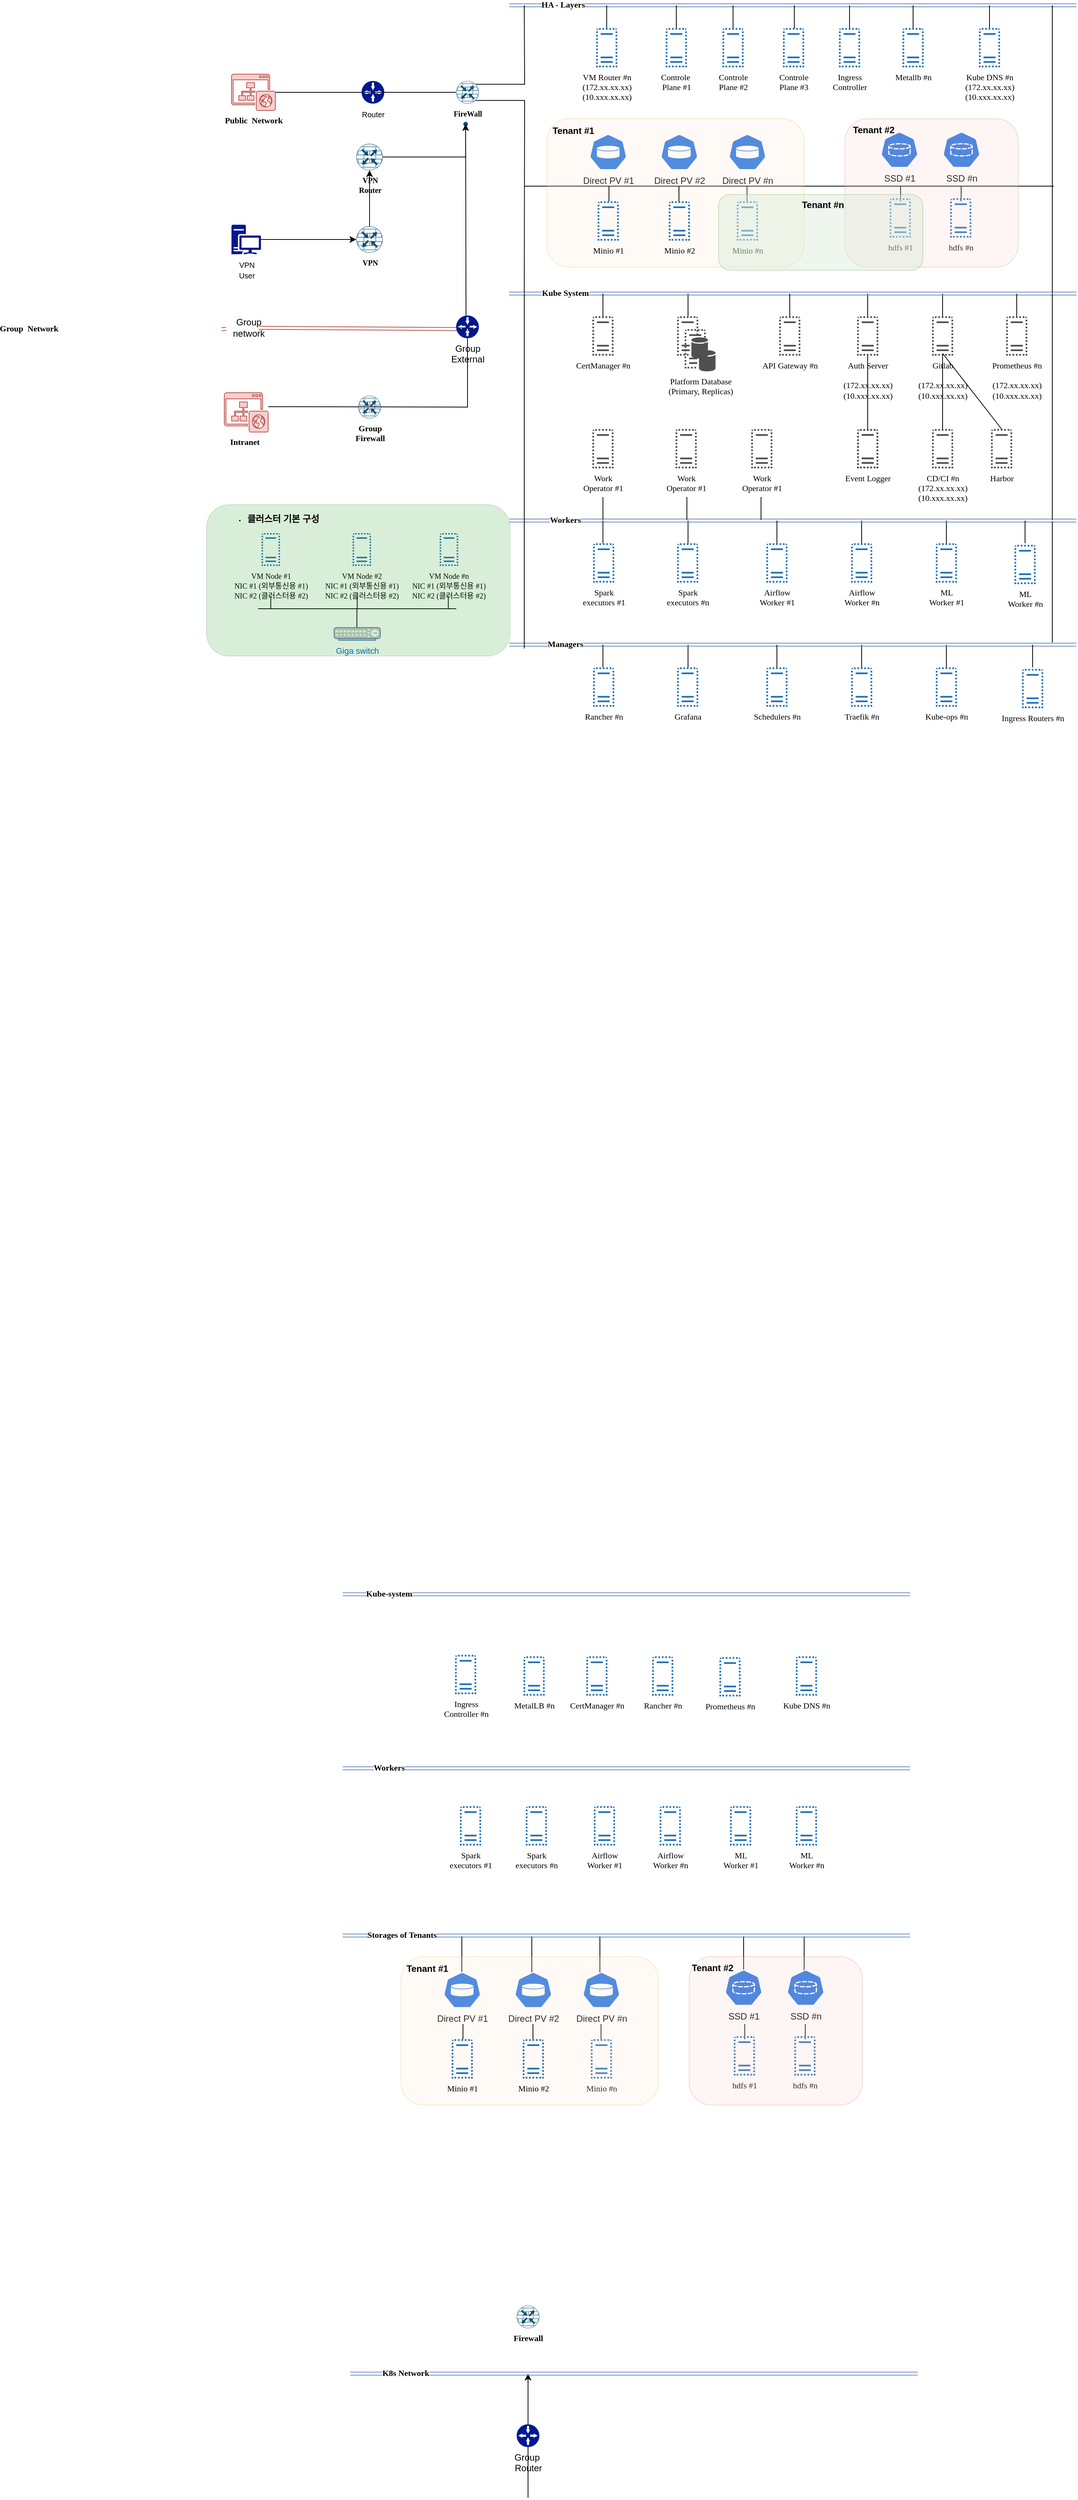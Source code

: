 <mxfile version="21.2.3" type="github">
  <diagram name="Page-1" id="bfe91b75-5d2c-26a0-9c1d-138518896778">
    <mxGraphModel dx="2391" dy="1654" grid="1" gridSize="10" guides="1" tooltips="1" connect="1" arrows="1" fold="1" page="1" pageScale="1" pageWidth="1100" pageHeight="850" background="none" math="0" shadow="0">
      <root>
        <mxCell id="0" />
        <mxCell id="1" parent="0" />
        <mxCell id="7wh1SsJAznEffaVY-YQ6-83" value="" style="endArrow=none;html=1;rounded=0;strokeColor=#000000;shadow=0;strokeWidth=1;endSize=3;startSize=3;arcSize=5;" parent="1" edge="1">
          <mxGeometry width="50" height="50" relative="1" as="geometry">
            <mxPoint x="640" y="1942" as="sourcePoint" />
            <mxPoint x="640" y="1872" as="targetPoint" />
          </mxGeometry>
        </mxCell>
        <mxCell id="7wh1SsJAznEffaVY-YQ6-85" value="" style="endArrow=none;html=1;rounded=0;strokeColor=#000000;shadow=0;strokeWidth=1;endSize=3;startSize=3;arcSize=5;" parent="1" edge="1">
          <mxGeometry width="50" height="50" relative="1" as="geometry">
            <mxPoint x="730" y="1942" as="sourcePoint" />
            <mxPoint x="730" y="1872" as="targetPoint" />
          </mxGeometry>
        </mxCell>
        <mxCell id="7wh1SsJAznEffaVY-YQ6-87" value="" style="endArrow=none;html=1;rounded=0;strokeColor=#000000;shadow=0;strokeWidth=1;endSize=3;startSize=3;arcSize=5;" parent="1" edge="1">
          <mxGeometry width="50" height="50" relative="1" as="geometry">
            <mxPoint x="920" y="1942" as="sourcePoint" />
            <mxPoint x="920" y="1872" as="targetPoint" />
          </mxGeometry>
        </mxCell>
        <mxCell id="7wh1SsJAznEffaVY-YQ6-89" value="" style="endArrow=none;html=1;rounded=0;strokeColor=#000000;shadow=0;strokeWidth=1;endSize=3;startSize=3;arcSize=5;" parent="1" edge="1">
          <mxGeometry width="50" height="50" relative="1" as="geometry">
            <mxPoint x="1000" y="1942" as="sourcePoint" />
            <mxPoint x="1000" y="1872" as="targetPoint" />
          </mxGeometry>
        </mxCell>
        <mxCell id="7wh1SsJAznEffaVY-YQ6-84" value="" style="endArrow=none;html=1;rounded=0;" parent="1" edge="1">
          <mxGeometry width="50" height="50" relative="1" as="geometry">
            <mxPoint x="731.5" y="2008" as="sourcePoint" />
            <mxPoint x="731.5" y="1988" as="targetPoint" />
          </mxGeometry>
        </mxCell>
        <mxCell id="7wh1SsJAznEffaVY-YQ6-86" value="" style="endArrow=none;html=1;rounded=0;" parent="1" edge="1">
          <mxGeometry width="50" height="50" relative="1" as="geometry">
            <mxPoint x="921.5" y="2008" as="sourcePoint" />
            <mxPoint x="921.5" y="1988" as="targetPoint" />
          </mxGeometry>
        </mxCell>
        <mxCell id="7wh1SsJAznEffaVY-YQ6-88" value="" style="endArrow=none;html=1;rounded=0;" parent="1" edge="1">
          <mxGeometry width="50" height="50" relative="1" as="geometry">
            <mxPoint x="1001.5" y="2008" as="sourcePoint" />
            <mxPoint x="1001.5" y="1988" as="targetPoint" />
          </mxGeometry>
        </mxCell>
        <mxCell id="7wh1SsJAznEffaVY-YQ6-57" value="Minio #n" style="sketch=0;pointerEvents=1;shadow=0;dashed=0;html=1;strokeColor=none;labelPosition=center;verticalLabelPosition=bottom;verticalAlign=top;outlineConnect=0;align=center;shape=mxgraph.office.servers.virtual_server;fillColor=#2072B8;fontFamily=Tahoma;fontSize=11;fontStyle=0" parent="1" vertex="1">
          <mxGeometry x="718" y="2008" width="28" height="52" as="geometry" />
        </mxCell>
        <mxCell id="7wh1SsJAznEffaVY-YQ6-73" value="" style="endArrow=none;html=1;rounded=0;strokeColor=#000000;shadow=0;strokeWidth=1;endSize=3;startSize=3;arcSize=5;" parent="1" edge="1">
          <mxGeometry width="50" height="50" relative="1" as="geometry">
            <mxPoint x="547.5" y="1942" as="sourcePoint" />
            <mxPoint x="547.5" y="1872" as="targetPoint" />
          </mxGeometry>
        </mxCell>
        <mxCell id="kw6kMB2n_E4hMTKtBwWy-41" style="edgeStyle=orthogonalEdgeStyle;rounded=0;orthogonalLoop=1;jettySize=auto;html=1;fontFamily=Tahoma;fontSize=11;endArrow=none;endFill=0;fontStyle=0;exitX=0.5;exitY=1;exitDx=0;exitDy=0;exitPerimeter=0;startArrow=none;" parent="1" source="kw6kMB2n_E4hMTKtBwWy-51" edge="1">
          <mxGeometry relative="1" as="geometry">
            <mxPoint x="635" y="2614" as="targetPoint" />
          </mxGeometry>
        </mxCell>
        <mxCell id="kw6kMB2n_E4hMTKtBwWy-51" value="Group&amp;nbsp;&lt;br&gt;Router" style="sketch=0;aspect=fixed;pointerEvents=1;shadow=0;dashed=0;html=1;strokeColor=none;labelPosition=center;verticalLabelPosition=bottom;verticalAlign=top;align=center;fillColor=#00188D;shape=mxgraph.mscae.enterprise.gateway" parent="1" vertex="1">
          <mxGeometry x="620" y="2517" width="30" height="30" as="geometry" />
        </mxCell>
        <mxCell id="7wh1SsJAznEffaVY-YQ6-10" value="" style="endArrow=classic;html=1;rounded=0;exitX=0.5;exitY=0;exitDx=0;exitDy=0;exitPerimeter=0;" parent="1" source="kw6kMB2n_E4hMTKtBwWy-51" edge="1">
          <mxGeometry width="50" height="50" relative="1" as="geometry">
            <mxPoint x="670" y="2540" as="sourcePoint" />
            <mxPoint x="635" y="2450" as="targetPoint" />
          </mxGeometry>
        </mxCell>
        <mxCell id="7wh1SsJAznEffaVY-YQ6-13" value="Firewall" style="sketch=0;points=[[0.5,0,0],[1,0.5,0],[0.5,1,0],[0,0.5,0],[0.145,0.145,0],[0.856,0.145,0],[0.855,0.856,0],[0.145,0.855,0]];verticalLabelPosition=bottom;html=1;verticalAlign=top;aspect=fixed;align=center;pointerEvents=1;shape=mxgraph.cisco19.rect;prIcon=router_with_firewall;fillColor=#FAFAFA;strokeColor=#005073;fontFamily=Tahoma;fontSize=11;fontStyle=1" parent="1" vertex="1">
          <mxGeometry x="620" y="2360" width="30" height="30" as="geometry" />
        </mxCell>
        <mxCell id="7wh1SsJAznEffaVY-YQ6-17" value="" style="shape=link;html=1;rounded=0;fontFamily=Tahoma;fontSize=11;fontStyle=1;fillColor=#dae8fc;strokeColor=#6c8ebf;" parent="1" edge="1">
          <mxGeometry width="100" relative="1" as="geometry">
            <mxPoint x="400" y="2450" as="sourcePoint" />
            <mxPoint x="1150" y="2450" as="targetPoint" />
          </mxGeometry>
        </mxCell>
        <mxCell id="7wh1SsJAznEffaVY-YQ6-19" value="K8s Network" style="edgeLabel;html=1;align=center;verticalAlign=middle;resizable=0;points=[];fontSize=11;fontFamily=Tahoma;fontStyle=1" parent="7wh1SsJAznEffaVY-YQ6-17" vertex="1" connectable="0">
          <mxGeometry x="0.649" y="1" relative="1" as="geometry">
            <mxPoint x="-546" as="offset" />
          </mxGeometry>
        </mxCell>
        <mxCell id="7wh1SsJAznEffaVY-YQ6-23" value="" style="shape=link;html=1;rounded=0;fontFamily=Tahoma;fontSize=11;fontStyle=1;fillColor=#dae8fc;strokeColor=#6c8ebf;" parent="1" edge="1">
          <mxGeometry width="100" relative="1" as="geometry">
            <mxPoint x="390" y="1420" as="sourcePoint" />
            <mxPoint x="1140" y="1420" as="targetPoint" />
          </mxGeometry>
        </mxCell>
        <mxCell id="7wh1SsJAznEffaVY-YQ6-24" value="Kube-system" style="edgeLabel;html=1;align=center;verticalAlign=middle;resizable=0;points=[];fontSize=11;fontFamily=Tahoma;fontStyle=1" parent="7wh1SsJAznEffaVY-YQ6-23" vertex="1" connectable="0">
          <mxGeometry x="0.649" y="1" relative="1" as="geometry">
            <mxPoint x="-558" as="offset" />
          </mxGeometry>
        </mxCell>
        <mxCell id="7wh1SsJAznEffaVY-YQ6-26" value="Ingress&lt;br&gt;Controller #n" style="sketch=0;pointerEvents=1;shadow=0;dashed=0;html=1;strokeColor=none;labelPosition=center;verticalLabelPosition=bottom;verticalAlign=top;outlineConnect=0;align=center;shape=mxgraph.office.servers.virtual_server;fillColor=#2072B8;fontFamily=Tahoma;fontSize=11;fontStyle=0" parent="1" vertex="1">
          <mxGeometry x="538.5" y="1500" width="28" height="52" as="geometry" />
        </mxCell>
        <mxCell id="7wh1SsJAznEffaVY-YQ6-27" value="MetalLB #n" style="sketch=0;pointerEvents=1;shadow=0;dashed=0;html=1;strokeColor=none;labelPosition=center;verticalLabelPosition=bottom;verticalAlign=top;outlineConnect=0;align=center;shape=mxgraph.office.servers.virtual_server;fillColor=#2072B8;fontFamily=Tahoma;fontSize=11;fontStyle=0" parent="1" vertex="1">
          <mxGeometry x="629" y="1502" width="28" height="52" as="geometry" />
        </mxCell>
        <mxCell id="7wh1SsJAznEffaVY-YQ6-29" value="CertManager #n" style="sketch=0;pointerEvents=1;shadow=0;dashed=0;html=1;strokeColor=none;labelPosition=center;verticalLabelPosition=bottom;verticalAlign=top;outlineConnect=0;align=center;shape=mxgraph.office.servers.virtual_server;fillColor=#2072B8;fontFamily=Tahoma;fontSize=11;fontStyle=0" parent="1" vertex="1">
          <mxGeometry x="712" y="1502" width="28" height="52" as="geometry" />
        </mxCell>
        <mxCell id="7wh1SsJAznEffaVY-YQ6-30" value="Rancher #n" style="sketch=0;pointerEvents=1;shadow=0;dashed=0;html=1;strokeColor=none;labelPosition=center;verticalLabelPosition=bottom;verticalAlign=top;outlineConnect=0;align=center;shape=mxgraph.office.servers.virtual_server;fillColor=#2072B8;fontFamily=Tahoma;fontSize=11;fontStyle=0" parent="1" vertex="1">
          <mxGeometry x="799" y="1502" width="28" height="52" as="geometry" />
        </mxCell>
        <mxCell id="7wh1SsJAznEffaVY-YQ6-31" value="Prometheus #n" style="sketch=0;pointerEvents=1;shadow=0;dashed=0;html=1;strokeColor=none;labelPosition=center;verticalLabelPosition=bottom;verticalAlign=top;outlineConnect=0;align=center;shape=mxgraph.office.servers.virtual_server;fillColor=#2072B8;fontFamily=Tahoma;fontSize=11;fontStyle=0" parent="1" vertex="1">
          <mxGeometry x="888" y="1503" width="28" height="52" as="geometry" />
        </mxCell>
        <mxCell id="7wh1SsJAznEffaVY-YQ6-34" value="" style="shape=link;html=1;rounded=0;fontFamily=Tahoma;fontSize=11;fontStyle=1;fillColor=#dae8fc;strokeColor=#6c8ebf;" parent="1" edge="1">
          <mxGeometry width="100" relative="1" as="geometry">
            <mxPoint x="390" y="1650" as="sourcePoint" />
            <mxPoint x="1140" y="1650" as="targetPoint" />
          </mxGeometry>
        </mxCell>
        <mxCell id="7wh1SsJAznEffaVY-YQ6-35" value="Workers" style="edgeLabel;html=1;align=center;verticalAlign=middle;resizable=0;points=[];fontSize=11;fontFamily=Tahoma;fontStyle=1" parent="7wh1SsJAznEffaVY-YQ6-34" vertex="1" connectable="0">
          <mxGeometry x="0.649" y="1" relative="1" as="geometry">
            <mxPoint x="-558" as="offset" />
          </mxGeometry>
        </mxCell>
        <mxCell id="7wh1SsJAznEffaVY-YQ6-36" value="Spark &lt;br&gt;executors #1" style="sketch=0;pointerEvents=1;shadow=0;dashed=0;html=1;strokeColor=none;labelPosition=center;verticalLabelPosition=bottom;verticalAlign=top;outlineConnect=0;align=center;shape=mxgraph.office.servers.virtual_server;fillColor=#2072B8;fontFamily=Tahoma;fontSize=11;fontStyle=0" parent="1" vertex="1">
          <mxGeometry x="545" y="1700" width="28" height="52" as="geometry" />
        </mxCell>
        <mxCell id="7wh1SsJAznEffaVY-YQ6-39" value="Spark &lt;br&gt;executors #n" style="sketch=0;pointerEvents=1;shadow=0;dashed=0;html=1;strokeColor=none;labelPosition=center;verticalLabelPosition=bottom;verticalAlign=top;outlineConnect=0;align=center;shape=mxgraph.office.servers.virtual_server;fillColor=#2072B8;fontFamily=Tahoma;fontSize=11;fontStyle=0" parent="1" vertex="1">
          <mxGeometry x="632" y="1700" width="28" height="52" as="geometry" />
        </mxCell>
        <mxCell id="7wh1SsJAznEffaVY-YQ6-40" value="Airflow&lt;br&gt;Worker #1" style="sketch=0;pointerEvents=1;shadow=0;dashed=0;html=1;strokeColor=none;labelPosition=center;verticalLabelPosition=bottom;verticalAlign=top;outlineConnect=0;align=center;shape=mxgraph.office.servers.virtual_server;fillColor=#2072B8;fontFamily=Tahoma;fontSize=11;fontStyle=0" parent="1" vertex="1">
          <mxGeometry x="722" y="1700" width="28" height="52" as="geometry" />
        </mxCell>
        <mxCell id="7wh1SsJAznEffaVY-YQ6-41" value="Airflow&lt;br&gt;Worker #n" style="sketch=0;pointerEvents=1;shadow=0;dashed=0;html=1;strokeColor=none;labelPosition=center;verticalLabelPosition=bottom;verticalAlign=top;outlineConnect=0;align=center;shape=mxgraph.office.servers.virtual_server;fillColor=#2072B8;fontFamily=Tahoma;fontSize=11;fontStyle=0" parent="1" vertex="1">
          <mxGeometry x="809" y="1700" width="28" height="52" as="geometry" />
        </mxCell>
        <mxCell id="7wh1SsJAznEffaVY-YQ6-42" value="ML&lt;br&gt;Worker #1" style="sketch=0;pointerEvents=1;shadow=0;dashed=0;html=1;strokeColor=none;labelPosition=center;verticalLabelPosition=bottom;verticalAlign=top;outlineConnect=0;align=center;shape=mxgraph.office.servers.virtual_server;fillColor=#2072B8;fontFamily=Tahoma;fontSize=11;fontStyle=0" parent="1" vertex="1">
          <mxGeometry x="902" y="1700" width="28" height="52" as="geometry" />
        </mxCell>
        <mxCell id="7wh1SsJAznEffaVY-YQ6-43" value="ML&lt;br&gt;Worker #n" style="sketch=0;pointerEvents=1;shadow=0;dashed=0;html=1;strokeColor=none;labelPosition=center;verticalLabelPosition=bottom;verticalAlign=top;outlineConnect=0;align=center;shape=mxgraph.office.servers.virtual_server;fillColor=#2072B8;fontFamily=Tahoma;fontSize=11;fontStyle=0" parent="1" vertex="1">
          <mxGeometry x="989" y="1700" width="28" height="52" as="geometry" />
        </mxCell>
        <mxCell id="7wh1SsJAznEffaVY-YQ6-45" value="Kube DNS #n" style="sketch=0;pointerEvents=1;shadow=0;dashed=0;html=1;strokeColor=none;labelPosition=center;verticalLabelPosition=bottom;verticalAlign=top;outlineConnect=0;align=center;shape=mxgraph.office.servers.virtual_server;fillColor=#2072B8;fontFamily=Tahoma;fontSize=11;fontStyle=0" parent="1" vertex="1">
          <mxGeometry x="989" y="1502" width="28" height="52" as="geometry" />
        </mxCell>
        <mxCell id="7wh1SsJAznEffaVY-YQ6-46" value="" style="shape=link;html=1;rounded=0;fontFamily=Tahoma;fontSize=11;fontStyle=1;fillColor=#dae8fc;strokeColor=#6c8ebf;" parent="1" edge="1">
          <mxGeometry width="100" relative="1" as="geometry">
            <mxPoint x="390" y="1871" as="sourcePoint" />
            <mxPoint x="1140" y="1871" as="targetPoint" />
          </mxGeometry>
        </mxCell>
        <mxCell id="7wh1SsJAznEffaVY-YQ6-47" value="Storages of Tenants" style="edgeLabel;html=1;align=center;verticalAlign=middle;resizable=0;points=[];fontSize=11;fontFamily=Tahoma;fontStyle=1" parent="7wh1SsJAznEffaVY-YQ6-46" vertex="1" connectable="0">
          <mxGeometry x="0.649" y="1" relative="1" as="geometry">
            <mxPoint x="-541" as="offset" />
          </mxGeometry>
        </mxCell>
        <mxCell id="7wh1SsJAznEffaVY-YQ6-54" value="Direct PV #1" style="sketch=0;html=1;dashed=0;whitespace=wrap;fillColor=#2875E2;strokeColor=#ffffff;points=[[0.005,0.63,0],[0.1,0.2,0],[0.9,0.2,0],[0.5,0,0],[0.995,0.63,0],[0.72,0.99,0],[0.5,1,0],[0.28,0.99,0]];verticalLabelPosition=bottom;align=center;verticalAlign=top;shape=mxgraph.kubernetes.icon;prIcon=vol" parent="1" vertex="1">
          <mxGeometry x="523" y="1919" width="50" height="48" as="geometry" />
        </mxCell>
        <mxCell id="7wh1SsJAznEffaVY-YQ6-56" value="Direct PV #2" style="sketch=0;html=1;dashed=0;whitespace=wrap;fillColor=#2875E2;strokeColor=#ffffff;points=[[0.005,0.63,0],[0.1,0.2,0],[0.9,0.2,0],[0.5,0,0],[0.995,0.63,0],[0.72,0.99,0],[0.5,1,0],[0.28,0.99,0]];verticalLabelPosition=bottom;align=center;verticalAlign=top;shape=mxgraph.kubernetes.icon;prIcon=vol" parent="1" vertex="1">
          <mxGeometry x="617" y="1919" width="50" height="48" as="geometry" />
        </mxCell>
        <mxCell id="7wh1SsJAznEffaVY-YQ6-58" value="Direct PV #n" style="sketch=0;html=1;dashed=0;whitespace=wrap;fillColor=#2875E2;strokeColor=#ffffff;points=[[0.005,0.63,0],[0.1,0.2,0],[0.9,0.2,0],[0.5,0,0],[0.995,0.63,0],[0.72,0.99,0],[0.5,1,0],[0.28,0.99,0]];verticalLabelPosition=bottom;align=center;verticalAlign=top;shape=mxgraph.kubernetes.icon;prIcon=vol" parent="1" vertex="1">
          <mxGeometry x="707" y="1919" width="50" height="48" as="geometry" />
        </mxCell>
        <mxCell id="7wh1SsJAznEffaVY-YQ6-63" value="SSD #1" style="sketch=0;html=1;dashed=0;whitespace=wrap;fillColor=#2875E2;strokeColor=#ffffff;points=[[0.005,0.63,0],[0.1,0.2,0],[0.9,0.2,0],[0.5,0,0],[0.995,0.63,0],[0.72,0.99,0],[0.5,1,0],[0.28,0.99,0]];verticalLabelPosition=bottom;align=center;verticalAlign=top;shape=mxgraph.kubernetes.icon;prIcon=pvc" parent="1" vertex="1">
          <mxGeometry x="895" y="1916" width="50" height="48" as="geometry" />
        </mxCell>
        <mxCell id="7wh1SsJAznEffaVY-YQ6-64" value="SSD #n" style="sketch=0;html=1;dashed=0;whitespace=wrap;fillColor=#2875E2;strokeColor=#ffffff;points=[[0.005,0.63,0],[0.1,0.2,0],[0.9,0.2,0],[0.5,0,0],[0.995,0.63,0],[0.72,0.99,0],[0.5,1,0],[0.28,0.99,0]];verticalLabelPosition=bottom;align=center;verticalAlign=top;shape=mxgraph.kubernetes.icon;prIcon=pvc" parent="1" vertex="1">
          <mxGeometry x="977" y="1916" width="50" height="48" as="geometry" />
        </mxCell>
        <mxCell id="7wh1SsJAznEffaVY-YQ6-65" value="hdfs #1" style="sketch=0;pointerEvents=1;shadow=0;dashed=0;html=1;strokeColor=none;labelPosition=center;verticalLabelPosition=bottom;verticalAlign=top;outlineConnect=0;align=center;shape=mxgraph.office.servers.virtual_server;fillColor=#2072B8;fontFamily=Tahoma;fontSize=11;fontStyle=0" parent="1" vertex="1">
          <mxGeometry x="907" y="2004" width="28" height="52" as="geometry" />
        </mxCell>
        <mxCell id="7wh1SsJAznEffaVY-YQ6-66" value="hdfs #n" style="sketch=0;pointerEvents=1;shadow=0;dashed=0;html=1;strokeColor=none;labelPosition=center;verticalLabelPosition=bottom;verticalAlign=top;outlineConnect=0;align=center;shape=mxgraph.office.servers.virtual_server;fillColor=#2072B8;fontFamily=Tahoma;fontSize=11;fontStyle=0" parent="1" vertex="1">
          <mxGeometry x="987" y="2004" width="28" height="52" as="geometry" />
        </mxCell>
        <mxCell id="7wh1SsJAznEffaVY-YQ6-67" value="" style="rounded=1;whiteSpace=wrap;html=1;opacity=20;glass=0;fillColor=#ffe6cc;strokeColor=#d79b00;" parent="1" vertex="1">
          <mxGeometry x="467" y="1899" width="340" height="196" as="geometry" />
        </mxCell>
        <mxCell id="7wh1SsJAznEffaVY-YQ6-68" value="" style="rounded=1;whiteSpace=wrap;html=1;opacity=20;glass=0;fillColor=#f8cecc;strokeColor=#b85450;" parent="1" vertex="1">
          <mxGeometry x="848" y="1899" width="229" height="196" as="geometry" />
        </mxCell>
        <mxCell id="7wh1SsJAznEffaVY-YQ6-69" value="Tenant #1" style="text;html=1;strokeColor=none;fillColor=none;align=center;verticalAlign=middle;whiteSpace=wrap;rounded=0;fontStyle=1" parent="1" vertex="1">
          <mxGeometry x="471.5" y="1900" width="60" height="30" as="geometry" />
        </mxCell>
        <mxCell id="7wh1SsJAznEffaVY-YQ6-70" value="Tenant #2" style="text;html=1;strokeColor=none;fillColor=none;align=center;verticalAlign=middle;whiteSpace=wrap;rounded=0;fontStyle=1" parent="1" vertex="1">
          <mxGeometry x="849" y="1899" width="60" height="30" as="geometry" />
        </mxCell>
        <mxCell id="7wh1SsJAznEffaVY-YQ6-48" value="Minio #1" style="sketch=0;pointerEvents=1;shadow=0;dashed=0;html=1;strokeColor=none;labelPosition=center;verticalLabelPosition=bottom;verticalAlign=top;outlineConnect=0;align=center;shape=mxgraph.office.servers.virtual_server;fillColor=#2072B8;fontFamily=Tahoma;fontSize=11;fontStyle=0;fillStyle=auto;" parent="1" vertex="1">
          <mxGeometry x="534" y="2008" width="28" height="52" as="geometry" />
        </mxCell>
        <mxCell id="7wh1SsJAznEffaVY-YQ6-55" value="Minio #2" style="sketch=0;pointerEvents=1;shadow=0;dashed=0;html=1;strokeColor=none;labelPosition=center;verticalLabelPosition=bottom;verticalAlign=top;outlineConnect=0;align=center;shape=mxgraph.office.servers.virtual_server;fillColor=#2072B8;fontFamily=Tahoma;fontSize=11;fontStyle=0" parent="1" vertex="1">
          <mxGeometry x="628" y="2008" width="28" height="52" as="geometry" />
        </mxCell>
        <mxCell id="7wh1SsJAznEffaVY-YQ6-81" value="" style="endArrow=none;html=1;rounded=0;" parent="1" edge="1">
          <mxGeometry width="50" height="50" relative="1" as="geometry">
            <mxPoint x="549" y="2008" as="sourcePoint" />
            <mxPoint x="549" y="1988" as="targetPoint" />
          </mxGeometry>
        </mxCell>
        <mxCell id="7wh1SsJAznEffaVY-YQ6-82" value="" style="endArrow=none;html=1;rounded=0;" parent="1" edge="1">
          <mxGeometry width="50" height="50" relative="1" as="geometry">
            <mxPoint x="641.5" y="2008" as="sourcePoint" />
            <mxPoint x="641.5" y="1988" as="targetPoint" />
          </mxGeometry>
        </mxCell>
        <mxCell id="w2l174Xh_j5TS_qFz10p-39" value="" style="group" vertex="1" connectable="0" parent="1">
          <mxGeometry x="230" y="-680" width="1130" height="929" as="geometry" />
        </mxCell>
        <mxCell id="bJePmw3YO0TLyzTxLK3B-58" value="" style="endArrow=none;html=1;rounded=0;" parent="w2l174Xh_j5TS_qFz10p-39" edge="1">
          <mxGeometry width="50" height="50" relative="1" as="geometry">
            <mxPoint x="400" y="239" as="sourcePoint" />
            <mxPoint x="1100" y="239" as="targetPoint" />
          </mxGeometry>
        </mxCell>
        <mxCell id="kw6kMB2n_E4hMTKtBwWy-3" style="edgeStyle=orthogonalEdgeStyle;rounded=0;orthogonalLoop=1;jettySize=auto;html=1;fontFamily=Tahoma;fontSize=11;endArrow=none;endFill=0;fontStyle=0" parent="w2l174Xh_j5TS_qFz10p-39" edge="1">
          <mxGeometry relative="1" as="geometry">
            <mxPoint x="616.5" y="381" as="targetPoint" />
            <mxPoint x="616.5" y="411" as="sourcePoint" />
          </mxGeometry>
        </mxCell>
        <mxCell id="kw6kMB2n_E4hMTKtBwWy-5" value="" style="sketch=0;pointerEvents=1;shadow=0;dashed=0;html=1;strokeColor=none;fillColor=#505050;labelPosition=center;verticalLabelPosition=bottom;verticalAlign=top;outlineConnect=0;align=center;shape=mxgraph.office.servers.virtual_database_server;fontFamily=Tahoma;fontSize=11;fontStyle=1" parent="w2l174Xh_j5TS_qFz10p-39" vertex="1">
          <mxGeometry x="602" y="411" width="41" height="56" as="geometry" />
        </mxCell>
        <mxCell id="kw6kMB2n_E4hMTKtBwWy-6" value="&lt;span style=&quot;font-weight: normal;&quot;&gt;Event Logger&lt;/span&gt;" style="sketch=0;pointerEvents=1;shadow=0;dashed=0;html=1;strokeColor=none;fillColor=#505050;labelPosition=center;verticalLabelPosition=bottom;verticalAlign=top;outlineConnect=0;align=center;shape=mxgraph.office.servers.virtual_server;fontFamily=Tahoma;fontSize=11;fontStyle=1" parent="w2l174Xh_j5TS_qFz10p-39" vertex="1">
          <mxGeometry x="840" y="560" width="28" height="52" as="geometry" />
        </mxCell>
        <mxCell id="kw6kMB2n_E4hMTKtBwWy-7" style="edgeStyle=orthogonalEdgeStyle;rounded=0;orthogonalLoop=1;jettySize=auto;html=1;fontFamily=Tahoma;fontSize=11;endArrow=none;endFill=0;fontStyle=0" parent="w2l174Xh_j5TS_qFz10p-39" source="kw6kMB2n_E4hMTKtBwWy-9" edge="1">
          <mxGeometry relative="1" as="geometry">
            <mxPoint x="854" y="381" as="targetPoint" />
          </mxGeometry>
        </mxCell>
        <mxCell id="kw6kMB2n_E4hMTKtBwWy-8" style="edgeStyle=orthogonalEdgeStyle;rounded=0;orthogonalLoop=1;jettySize=auto;html=1;fontFamily=Tahoma;fontSize=11;endArrow=none;endFill=0;" parent="w2l174Xh_j5TS_qFz10p-39" source="kw6kMB2n_E4hMTKtBwWy-9" target="kw6kMB2n_E4hMTKtBwWy-6" edge="1">
          <mxGeometry relative="1" as="geometry" />
        </mxCell>
        <mxCell id="kw6kMB2n_E4hMTKtBwWy-9" value="&lt;span style=&quot;font-weight: 400;&quot;&gt;Auth Server&lt;/span&gt;&lt;br&gt;&lt;br&gt;&lt;span style=&quot;font-weight: 400;&quot;&gt;(172.xx.xx.xx)&lt;/span&gt;&lt;br style=&quot;font-weight: 400;&quot;&gt;&lt;span style=&quot;font-weight: 400;&quot;&gt;(10.xxx.xx.xx)&lt;/span&gt;" style="sketch=0;pointerEvents=1;shadow=0;dashed=0;html=1;strokeColor=none;fillColor=#505050;labelPosition=center;verticalLabelPosition=bottom;verticalAlign=top;outlineConnect=0;align=center;shape=mxgraph.office.servers.virtual_server;fontFamily=Tahoma;fontSize=11;fontStyle=1" parent="w2l174Xh_j5TS_qFz10p-39" vertex="1">
          <mxGeometry x="840" y="411" width="28" height="52" as="geometry" />
        </mxCell>
        <mxCell id="kw6kMB2n_E4hMTKtBwWy-10" style="edgeStyle=orthogonalEdgeStyle;rounded=0;orthogonalLoop=1;jettySize=auto;html=1;fontFamily=Tahoma;fontSize=11;endArrow=none;endFill=0;fontStyle=0" parent="w2l174Xh_j5TS_qFz10p-39" source="kw6kMB2n_E4hMTKtBwWy-11" edge="1">
          <mxGeometry relative="1" as="geometry">
            <mxPoint x="953" y="381" as="targetPoint" />
          </mxGeometry>
        </mxCell>
        <mxCell id="kw6kMB2n_E4hMTKtBwWy-11" value="&lt;span style=&quot;font-weight: normal;&quot;&gt;Gitlab&lt;/span&gt;&lt;br&gt;&lt;br&gt;&lt;span style=&quot;font-weight: 400;&quot;&gt;(172.xx.xx.xx)&lt;/span&gt;&lt;br style=&quot;font-weight: 400;&quot;&gt;&lt;span style=&quot;font-weight: 400;&quot;&gt;(10.xxx.xx.xx)&lt;/span&gt;" style="sketch=0;pointerEvents=1;shadow=0;dashed=0;html=1;strokeColor=none;fillColor=#505050;labelPosition=center;verticalLabelPosition=bottom;verticalAlign=top;outlineConnect=0;align=center;shape=mxgraph.office.servers.virtual_server;fontFamily=Tahoma;fontSize=11;fontStyle=1" parent="w2l174Xh_j5TS_qFz10p-39" vertex="1">
          <mxGeometry x="939" y="411" width="28" height="52" as="geometry" />
        </mxCell>
        <mxCell id="kw6kMB2n_E4hMTKtBwWy-12" value="" style="shape=link;html=1;rounded=0;fontFamily=Tahoma;fontSize=11;fontStyle=1;fillColor=#dae8fc;strokeColor=#6c8ebf;" parent="w2l174Xh_j5TS_qFz10p-39" edge="1">
          <mxGeometry width="100" relative="1" as="geometry">
            <mxPoint x="380" y="381" as="sourcePoint" />
            <mxPoint x="1130" y="381" as="targetPoint" />
          </mxGeometry>
        </mxCell>
        <mxCell id="kw6kMB2n_E4hMTKtBwWy-13" value="Kube System" style="edgeLabel;html=1;align=center;verticalAlign=middle;resizable=0;points=[];fontSize=11;fontFamily=Tahoma;fontStyle=1" parent="kw6kMB2n_E4hMTKtBwWy-12" vertex="1" connectable="0">
          <mxGeometry x="0.649" y="1" relative="1" as="geometry">
            <mxPoint x="-545" as="offset" />
          </mxGeometry>
        </mxCell>
        <mxCell id="kw6kMB2n_E4hMTKtBwWy-14" value="" style="shape=link;html=1;rounded=0;fontFamily=Tahoma;fontSize=11;fontStyle=1;fillColor=#dae8fc;strokeColor=#6c8ebf;" parent="w2l174Xh_j5TS_qFz10p-39" edge="1">
          <mxGeometry width="100" relative="1" as="geometry">
            <mxPoint x="380" as="sourcePoint" />
            <mxPoint x="1130" as="targetPoint" />
          </mxGeometry>
        </mxCell>
        <mxCell id="kw6kMB2n_E4hMTKtBwWy-15" value="HA - Layers" style="edgeLabel;html=1;align=center;verticalAlign=middle;resizable=0;points=[];fontSize=11;fontFamily=Tahoma;fontStyle=1" parent="kw6kMB2n_E4hMTKtBwWy-14" vertex="1" connectable="0">
          <mxGeometry x="0.649" y="1" relative="1" as="geometry">
            <mxPoint x="-548" as="offset" />
          </mxGeometry>
        </mxCell>
        <mxCell id="kw6kMB2n_E4hMTKtBwWy-18" style="edgeStyle=orthogonalEdgeStyle;rounded=0;orthogonalLoop=1;jettySize=auto;html=1;fontFamily=Tahoma;fontSize=11;endArrow=none;endFill=0;fontStyle=0" parent="w2l174Xh_j5TS_qFz10p-39" source="kw6kMB2n_E4hMTKtBwWy-19" edge="1">
          <mxGeometry relative="1" as="geometry">
            <mxPoint x="601" as="targetPoint" />
          </mxGeometry>
        </mxCell>
        <mxCell id="kw6kMB2n_E4hMTKtBwWy-19" value="Controle&amp;nbsp;&lt;br&gt;Plane #1" style="sketch=0;pointerEvents=1;shadow=0;dashed=0;html=1;strokeColor=none;labelPosition=center;verticalLabelPosition=bottom;verticalAlign=top;outlineConnect=0;align=center;shape=mxgraph.office.servers.virtual_server;fillColor=#2072B8;fontFamily=Tahoma;fontSize=11;fontStyle=0" parent="w2l174Xh_j5TS_qFz10p-39" vertex="1">
          <mxGeometry x="587" y="30" width="28" height="52" as="geometry" />
        </mxCell>
        <mxCell id="kw6kMB2n_E4hMTKtBwWy-20" style="edgeStyle=orthogonalEdgeStyle;rounded=0;orthogonalLoop=1;jettySize=auto;html=1;fontFamily=Tahoma;fontSize=11;endArrow=none;endFill=0;fontStyle=0" parent="w2l174Xh_j5TS_qFz10p-39" source="kw6kMB2n_E4hMTKtBwWy-21" edge="1">
          <mxGeometry relative="1" as="geometry">
            <mxPoint x="676" as="targetPoint" />
          </mxGeometry>
        </mxCell>
        <mxCell id="kw6kMB2n_E4hMTKtBwWy-21" value="Controle&lt;br&gt;Plane #2" style="sketch=0;pointerEvents=1;shadow=0;dashed=0;html=1;strokeColor=none;labelPosition=center;verticalLabelPosition=bottom;verticalAlign=top;outlineConnect=0;align=center;shape=mxgraph.office.servers.virtual_server;fillColor=#2072B8;fontFamily=Tahoma;fontSize=11;fontStyle=0" parent="w2l174Xh_j5TS_qFz10p-39" vertex="1">
          <mxGeometry x="662" y="30" width="28" height="52" as="geometry" />
        </mxCell>
        <mxCell id="kw6kMB2n_E4hMTKtBwWy-22" style="edgeStyle=orthogonalEdgeStyle;rounded=0;orthogonalLoop=1;jettySize=auto;html=1;fontFamily=Tahoma;fontSize=11;endArrow=none;endFill=0;fontStyle=0" parent="w2l174Xh_j5TS_qFz10p-39" source="kw6kMB2n_E4hMTKtBwWy-23" edge="1">
          <mxGeometry relative="1" as="geometry">
            <mxPoint x="1015" as="targetPoint" />
          </mxGeometry>
        </mxCell>
        <mxCell id="kw6kMB2n_E4hMTKtBwWy-23" value="Kube DNS #n&lt;br&gt;(172.xx.xx.xx)&lt;br&gt;(10.xxx.xx.xx)" style="sketch=0;pointerEvents=1;shadow=0;dashed=0;html=1;strokeColor=none;labelPosition=center;verticalLabelPosition=bottom;verticalAlign=top;outlineConnect=0;align=center;shape=mxgraph.office.servers.virtual_server;fillColor=#2072B8;fontFamily=Tahoma;fontSize=11;fontStyle=0" parent="w2l174Xh_j5TS_qFz10p-39" vertex="1">
          <mxGeometry x="1001" y="30" width="28" height="52" as="geometry" />
        </mxCell>
        <mxCell id="kw6kMB2n_E4hMTKtBwWy-24" style="edgeStyle=orthogonalEdgeStyle;rounded=0;orthogonalLoop=1;jettySize=auto;html=1;fontFamily=Tahoma;fontSize=11;endArrow=none;endFill=0;fontStyle=0" parent="w2l174Xh_j5TS_qFz10p-39" source="kw6kMB2n_E4hMTKtBwWy-25" edge="1">
          <mxGeometry relative="1" as="geometry">
            <mxPoint x="751" y="381" as="targetPoint" />
          </mxGeometry>
        </mxCell>
        <mxCell id="kw6kMB2n_E4hMTKtBwWy-25" value="API Gateway #n" style="sketch=0;pointerEvents=1;shadow=0;dashed=0;html=1;strokeColor=none;fillColor=#505050;labelPosition=center;verticalLabelPosition=bottom;verticalAlign=top;outlineConnect=0;align=center;shape=mxgraph.office.servers.virtual_server;fontFamily=Tahoma;fontSize=11;fontStyle=0" parent="w2l174Xh_j5TS_qFz10p-39" vertex="1">
          <mxGeometry x="737" y="411" width="28" height="52" as="geometry" />
        </mxCell>
        <mxCell id="kw6kMB2n_E4hMTKtBwWy-26" style="edgeStyle=orthogonalEdgeStyle;rounded=0;orthogonalLoop=1;jettySize=auto;html=1;fontFamily=Tahoma;fontSize=11;endArrow=none;endFill=0;fontStyle=0" parent="w2l174Xh_j5TS_qFz10p-39" source="kw6kMB2n_E4hMTKtBwWy-27" edge="1">
          <mxGeometry relative="1" as="geometry">
            <mxPoint x="1051" y="381" as="targetPoint" />
          </mxGeometry>
        </mxCell>
        <mxCell id="kw6kMB2n_E4hMTKtBwWy-27" value="Prometheus #n&lt;br&gt;&lt;br&gt;(172.xx.xx.xx)&lt;br&gt;(10.xxx.xx.xx)" style="sketch=0;pointerEvents=1;shadow=0;dashed=0;html=1;strokeColor=none;fillColor=#505050;labelPosition=center;verticalLabelPosition=bottom;verticalAlign=top;outlineConnect=0;align=center;shape=mxgraph.office.servers.virtual_server;fontFamily=Tahoma;fontSize=11;fontStyle=0" parent="w2l174Xh_j5TS_qFz10p-39" vertex="1">
          <mxGeometry x="1037" y="411" width="28" height="52" as="geometry" />
        </mxCell>
        <mxCell id="kw6kMB2n_E4hMTKtBwWy-28" style="edgeStyle=orthogonalEdgeStyle;rounded=0;orthogonalLoop=1;jettySize=auto;html=1;fontFamily=Tahoma;fontSize=11;endArrow=none;endFill=0;fontStyle=0" parent="w2l174Xh_j5TS_qFz10p-39" source="kw6kMB2n_E4hMTKtBwWy-29" edge="1">
          <mxGeometry relative="1" as="geometry">
            <mxPoint x="504" y="381" as="targetPoint" />
          </mxGeometry>
        </mxCell>
        <mxCell id="kw6kMB2n_E4hMTKtBwWy-29" value="CertManager #n" style="sketch=0;pointerEvents=1;shadow=0;dashed=0;html=1;strokeColor=none;fillColor=#505050;labelPosition=center;verticalLabelPosition=bottom;verticalAlign=top;outlineConnect=0;align=center;shape=mxgraph.office.servers.virtual_server;fontFamily=Tahoma;fontSize=11;fontStyle=0" parent="w2l174Xh_j5TS_qFz10p-39" vertex="1">
          <mxGeometry x="490" y="411" width="28" height="52" as="geometry" />
        </mxCell>
        <mxCell id="kw6kMB2n_E4hMTKtBwWy-30" style="edgeStyle=orthogonalEdgeStyle;rounded=0;orthogonalLoop=1;jettySize=auto;html=1;fontFamily=Tahoma;fontSize=11;endArrow=none;endFill=0;fontStyle=0" parent="w2l174Xh_j5TS_qFz10p-39" source="kw6kMB2n_E4hMTKtBwWy-31" edge="1">
          <mxGeometry relative="1" as="geometry">
            <mxPoint x="509" as="targetPoint" />
          </mxGeometry>
        </mxCell>
        <mxCell id="kw6kMB2n_E4hMTKtBwWy-31" value="VM Router #n&lt;br&gt;(172.xx.xx.xx)&lt;br&gt;(10.xxx.xx.xx)" style="sketch=0;pointerEvents=1;shadow=0;dashed=0;html=1;strokeColor=none;labelPosition=center;verticalLabelPosition=bottom;verticalAlign=top;outlineConnect=0;align=center;shape=mxgraph.office.servers.virtual_server;fillColor=#2072B8;fontFamily=Tahoma;fontSize=11;fontStyle=0" parent="w2l174Xh_j5TS_qFz10p-39" vertex="1">
          <mxGeometry x="495" y="30" width="28" height="52" as="geometry" />
        </mxCell>
        <mxCell id="kw6kMB2n_E4hMTKtBwWy-34" style="edgeStyle=orthogonalEdgeStyle;rounded=0;orthogonalLoop=1;jettySize=auto;html=1;exitX=0.856;exitY=0.145;exitDx=0;exitDy=0;exitPerimeter=0;fontFamily=Tahoma;fontSize=11;endArrow=none;endFill=0;fontStyle=0" parent="w2l174Xh_j5TS_qFz10p-39" source="kw6kMB2n_E4hMTKtBwWy-36" edge="1">
          <mxGeometry relative="1" as="geometry">
            <mxPoint x="400" as="targetPoint" />
            <mxPoint x="326.5" y="110" as="sourcePoint" />
          </mxGeometry>
        </mxCell>
        <mxCell id="kw6kMB2n_E4hMTKtBwWy-35" style="edgeStyle=orthogonalEdgeStyle;rounded=0;orthogonalLoop=1;jettySize=auto;html=1;exitX=0.7;exitY=0.86;exitDx=0;exitDy=0;exitPerimeter=0;fontFamily=Tahoma;fontSize=11;endArrow=none;endFill=0;fontStyle=0" parent="w2l174Xh_j5TS_qFz10p-39" source="kw6kMB2n_E4hMTKtBwWy-36" edge="1">
          <mxGeometry relative="1" as="geometry">
            <mxPoint x="400" y="380" as="targetPoint" />
            <mxPoint x="326.5" y="137.5" as="sourcePoint" />
          </mxGeometry>
        </mxCell>
        <mxCell id="kw6kMB2n_E4hMTKtBwWy-36" value="&lt;font style=&quot;font-size: 10px;&quot;&gt;FireWall&lt;/font&gt;" style="sketch=0;points=[[0.5,0,0],[1,0.5,0],[0.5,1,0],[0,0.5,0],[0.145,0.145,0],[0.856,0.145,0],[0.855,0.856,0],[0.145,0.855,0]];verticalLabelPosition=bottom;html=1;verticalAlign=top;aspect=fixed;align=center;pointerEvents=1;shape=mxgraph.cisco19.rect;prIcon=router_with_firewall;fillColor=#FAFAFA;strokeColor=#005073;fontFamily=Tahoma;fontSize=11;fontStyle=1" parent="w2l174Xh_j5TS_qFz10p-39" vertex="1">
          <mxGeometry x="310" y="100" width="30" height="30" as="geometry" />
        </mxCell>
        <mxCell id="kw6kMB2n_E4hMTKtBwWy-37" style="edgeStyle=orthogonalEdgeStyle;rounded=0;orthogonalLoop=1;jettySize=auto;html=1;entryX=0;entryY=0.5;entryDx=0;entryDy=0;entryPerimeter=0;fontFamily=Tahoma;fontSize=11;endArrow=none;endFill=0;fontStyle=0" parent="w2l174Xh_j5TS_qFz10p-39" source="kw6kMB2n_E4hMTKtBwWy-38" target="kw6kMB2n_E4hMTKtBwWy-36" edge="1">
          <mxGeometry relative="1" as="geometry" />
        </mxCell>
        <mxCell id="kw6kMB2n_E4hMTKtBwWy-38" value="Public&amp;nbsp; Network" style="sketch=0;pointerEvents=1;shadow=0;dashed=0;html=1;strokeColor=#b85450;fillColor=#f8cecc;labelPosition=center;verticalLabelPosition=bottom;verticalAlign=top;outlineConnect=0;align=center;shape=mxgraph.office.sites.website_public;fontFamily=Tahoma;fontSize=11;fontStyle=1" parent="w2l174Xh_j5TS_qFz10p-39" vertex="1">
          <mxGeometry x="13" y="91" width="58" height="48" as="geometry" />
        </mxCell>
        <mxCell id="kw6kMB2n_E4hMTKtBwWy-39" value="" style="shape=link;html=1;rounded=0;fontFamily=Tahoma;fontSize=11;fillColor=#f8cecc;strokeColor=#b85450;fontStyle=1" parent="w2l174Xh_j5TS_qFz10p-39" edge="1">
          <mxGeometry width="100" relative="1" as="geometry">
            <mxPoint x="49" y="426.191" as="sourcePoint" />
            <mxPoint x="333" y="428" as="targetPoint" />
          </mxGeometry>
        </mxCell>
        <mxCell id="kw6kMB2n_E4hMTKtBwWy-40" value="Group&amp;nbsp; Network" style="edgeLabel;html=1;align=center;verticalAlign=middle;resizable=0;points=[];fontSize=11;fontFamily=Tahoma;fontStyle=1" parent="kw6kMB2n_E4hMTKtBwWy-39" vertex="1" connectable="0">
          <mxGeometry x="0.649" y="1" relative="1" as="geometry">
            <mxPoint x="-538" as="offset" />
          </mxGeometry>
        </mxCell>
        <mxCell id="kw6kMB2n_E4hMTKtBwWy-42" value="Group&lt;br&gt;Firewall" style="sketch=0;points=[[0.5,0,0],[1,0.5,0],[0.5,1,0],[0,0.5,0],[0.145,0.145,0],[0.856,0.145,0],[0.855,0.856,0],[0.145,0.855,0]];verticalLabelPosition=bottom;html=1;verticalAlign=top;aspect=fixed;align=center;pointerEvents=1;shape=mxgraph.cisco19.rect;prIcon=router_with_firewall;fillColor=#FAFAFA;strokeColor=#005073;fontFamily=Tahoma;fontSize=11;fontStyle=1" parent="w2l174Xh_j5TS_qFz10p-39" vertex="1">
          <mxGeometry x="180.5" y="516" width="30" height="30" as="geometry" />
        </mxCell>
        <mxCell id="kw6kMB2n_E4hMTKtBwWy-43" value="" style="sketch=0;pointerEvents=1;shadow=0;dashed=0;html=1;strokeColor=none;fillColor=#505050;labelPosition=center;verticalLabelPosition=bottom;verticalAlign=top;outlineConnect=0;align=center;shape=mxgraph.office.servers.virtual_server;fontFamily=Tahoma;fontSize=11;fontStyle=1" parent="w2l174Xh_j5TS_qFz10p-39" vertex="1">
          <mxGeometry x="840" y="560" width="28" height="52" as="geometry" />
        </mxCell>
        <mxCell id="kw6kMB2n_E4hMTKtBwWy-46" value="&lt;span style=&quot;font-weight: normal;&quot;&gt;CD/CI #n&lt;br&gt;&lt;/span&gt;&lt;span style=&quot;font-weight: 400;&quot;&gt;(172.xx.xx.xx)&lt;/span&gt;&lt;br style=&quot;font-weight: 400;&quot;&gt;&lt;span style=&quot;font-weight: 400;&quot;&gt;(10.xxx.xx.xx)&lt;/span&gt;&lt;span style=&quot;font-weight: normal;&quot;&gt;&lt;br&gt;&lt;/span&gt;" style="sketch=0;pointerEvents=1;shadow=0;dashed=0;html=1;strokeColor=none;fillColor=#505050;labelPosition=center;verticalLabelPosition=bottom;verticalAlign=top;outlineConnect=0;align=center;shape=mxgraph.office.servers.virtual_server;fontFamily=Tahoma;fontSize=11;fontStyle=1" parent="w2l174Xh_j5TS_qFz10p-39" vertex="1">
          <mxGeometry x="939" y="560" width="28" height="52" as="geometry" />
        </mxCell>
        <mxCell id="kw6kMB2n_E4hMTKtBwWy-47" value="&lt;span style=&quot;font-weight: normal;&quot;&gt;Harbor&lt;/span&gt;" style="sketch=0;pointerEvents=1;shadow=0;dashed=0;html=1;strokeColor=none;fillColor=#505050;labelPosition=center;verticalLabelPosition=bottom;verticalAlign=top;outlineConnect=0;align=center;shape=mxgraph.office.servers.virtual_server;fontFamily=Tahoma;fontSize=11;fontStyle=1" parent="w2l174Xh_j5TS_qFz10p-39" vertex="1">
          <mxGeometry x="1017" y="560" width="28" height="52" as="geometry" />
        </mxCell>
        <mxCell id="kw6kMB2n_E4hMTKtBwWy-48" value="" style="endArrow=none;html=1;rounded=0;" parent="w2l174Xh_j5TS_qFz10p-39" source="kw6kMB2n_E4hMTKtBwWy-46" target="kw6kMB2n_E4hMTKtBwWy-11" edge="1">
          <mxGeometry width="50" height="50" relative="1" as="geometry">
            <mxPoint x="957" y="540" as="sourcePoint" />
            <mxPoint x="1007" y="490" as="targetPoint" />
          </mxGeometry>
        </mxCell>
        <mxCell id="kw6kMB2n_E4hMTKtBwWy-49" value="" style="endArrow=none;html=1;rounded=0;entryX=0.5;entryY=0;entryDx=0;entryDy=0;entryPerimeter=0;" parent="w2l174Xh_j5TS_qFz10p-39" target="kw6kMB2n_E4hMTKtBwWy-47" edge="1">
          <mxGeometry width="50" height="50" relative="1" as="geometry">
            <mxPoint x="953" y="460" as="sourcePoint" />
            <mxPoint x="987" y="560" as="targetPoint" />
          </mxGeometry>
        </mxCell>
        <mxCell id="kw6kMB2n_E4hMTKtBwWy-53" value="Group&lt;br&gt;External" style="sketch=0;aspect=fixed;pointerEvents=1;shadow=0;dashed=0;html=1;strokeColor=none;labelPosition=center;verticalLabelPosition=bottom;verticalAlign=top;align=center;fillColor=#00188D;shape=mxgraph.mscae.enterprise.gateway" parent="w2l174Xh_j5TS_qFz10p-39" vertex="1">
          <mxGeometry x="310" y="410" width="30" height="30" as="geometry" />
        </mxCell>
        <mxCell id="kw6kMB2n_E4hMTKtBwWy-56" value="&lt;font size=&quot;1&quot;&gt;VPN&lt;br&gt;Router&lt;br&gt;&lt;/font&gt;" style="sketch=0;points=[[0.5,0,0],[1,0.5,0],[0.5,1,0],[0,0.5,0],[0.145,0.145,0],[0.856,0.145,0],[0.855,0.856,0],[0.145,0.855,0]];verticalLabelPosition=bottom;html=1;verticalAlign=top;aspect=fixed;align=center;pointerEvents=1;shape=mxgraph.cisco19.rect;prIcon=router_with_firewall;fillColor=#FAFAFA;strokeColor=#005073;fontFamily=Tahoma;fontSize=11;fontStyle=1" parent="w2l174Xh_j5TS_qFz10p-39" vertex="1">
          <mxGeometry x="178" y="183" width="35" height="35" as="geometry" />
        </mxCell>
        <mxCell id="kw6kMB2n_E4hMTKtBwWy-61" value="&lt;font size=&quot;1&quot;&gt;VPN&lt;br&gt;User&lt;br&gt;&lt;/font&gt;" style="sketch=0;aspect=fixed;pointerEvents=1;shadow=0;dashed=0;html=1;strokeColor=none;labelPosition=center;verticalLabelPosition=bottom;verticalAlign=top;align=center;fillColor=#00188D;shape=mxgraph.mscae.enterprise.workstation_client" parent="w2l174Xh_j5TS_qFz10p-39" vertex="1">
          <mxGeometry x="13" y="290" width="39" height="39" as="geometry" />
        </mxCell>
        <mxCell id="kw6kMB2n_E4hMTKtBwWy-62" value="" style="edgeStyle=orthogonalEdgeStyle;rounded=0;orthogonalLoop=1;jettySize=auto;html=1;" parent="w2l174Xh_j5TS_qFz10p-39" source="kw6kMB2n_E4hMTKtBwWy-63" target="kw6kMB2n_E4hMTKtBwWy-56" edge="1">
          <mxGeometry relative="1" as="geometry" />
        </mxCell>
        <mxCell id="kw6kMB2n_E4hMTKtBwWy-63" value="&lt;font size=&quot;1&quot;&gt;VPN&lt;br&gt;&lt;/font&gt;" style="sketch=0;points=[[0.5,0,0],[1,0.5,0],[0.5,1,0],[0,0.5,0],[0.145,0.145,0],[0.856,0.145,0],[0.855,0.856,0],[0.145,0.855,0]];verticalLabelPosition=bottom;html=1;verticalAlign=top;aspect=fixed;align=center;pointerEvents=1;shape=mxgraph.cisco19.rect;prIcon=router_with_firewall;fillColor=#FAFAFA;strokeColor=#005073;fontFamily=Tahoma;fontSize=11;fontStyle=1" parent="w2l174Xh_j5TS_qFz10p-39" vertex="1">
          <mxGeometry x="178" y="292" width="35" height="35" as="geometry" />
        </mxCell>
        <mxCell id="kw6kMB2n_E4hMTKtBwWy-60" value="" style="edgeStyle=orthogonalEdgeStyle;rounded=0;orthogonalLoop=1;jettySize=auto;html=1;" parent="w2l174Xh_j5TS_qFz10p-39" source="kw6kMB2n_E4hMTKtBwWy-61" target="kw6kMB2n_E4hMTKtBwWy-63" edge="1">
          <mxGeometry relative="1" as="geometry" />
        </mxCell>
        <mxCell id="kw6kMB2n_E4hMTKtBwWy-100" value="&lt;span style=&quot;font-weight: normal;&quot;&gt;Platform Database&lt;br&gt;(Primary, Replicas)&lt;/span&gt;" style="sketch=0;pointerEvents=1;shadow=0;dashed=0;html=1;strokeColor=none;fillColor=#505050;labelPosition=center;verticalLabelPosition=bottom;verticalAlign=top;outlineConnect=0;align=center;shape=mxgraph.office.servers.virtual_database_server;fontFamily=Tahoma;fontSize=11;fontStyle=1" parent="w2l174Xh_j5TS_qFz10p-39" vertex="1">
          <mxGeometry x="612" y="428" width="41" height="56" as="geometry" />
        </mxCell>
        <mxCell id="kw6kMB2n_E4hMTKtBwWy-136" value="Intranet&amp;nbsp;&amp;nbsp;" style="sketch=0;pointerEvents=1;shadow=0;dashed=0;html=1;strokeColor=#b85450;fillColor=#f8cecc;labelPosition=center;verticalLabelPosition=bottom;verticalAlign=top;outlineConnect=0;align=center;shape=mxgraph.office.sites.website_public;fontFamily=Tahoma;fontSize=11;fontStyle=1" parent="w2l174Xh_j5TS_qFz10p-39" vertex="1">
          <mxGeometry x="3.5" y="512" width="58" height="52" as="geometry" />
        </mxCell>
        <mxCell id="bJePmw3YO0TLyzTxLK3B-21" value="&lt;font size=&quot;1&quot;&gt;Router&lt;br&gt;&lt;/font&gt;" style="sketch=0;aspect=fixed;pointerEvents=1;shadow=0;dashed=0;html=1;strokeColor=none;labelPosition=center;verticalLabelPosition=bottom;verticalAlign=top;align=center;fillColor=#00188D;shape=mxgraph.mscae.enterprise.gateway" parent="w2l174Xh_j5TS_qFz10p-39" vertex="1">
          <mxGeometry x="185" y="100" width="30" height="30" as="geometry" />
        </mxCell>
        <mxCell id="bJePmw3YO0TLyzTxLK3B-24" style="edgeStyle=orthogonalEdgeStyle;rounded=0;orthogonalLoop=1;jettySize=auto;html=1;fontFamily=Tahoma;fontSize=11;endArrow=none;endFill=0;fontStyle=0" parent="w2l174Xh_j5TS_qFz10p-39" edge="1">
          <mxGeometry relative="1" as="geometry">
            <mxPoint x="757" as="targetPoint" />
            <mxPoint x="758" y="30" as="sourcePoint" />
          </mxGeometry>
        </mxCell>
        <mxCell id="bJePmw3YO0TLyzTxLK3B-25" value="Controle&lt;br&gt;Plane #3" style="sketch=0;pointerEvents=1;shadow=0;dashed=0;html=1;strokeColor=none;labelPosition=center;verticalLabelPosition=bottom;verticalAlign=top;outlineConnect=0;align=center;shape=mxgraph.office.servers.virtual_server;fillColor=#2072B8;fontFamily=Tahoma;fontSize=11;fontStyle=0" parent="w2l174Xh_j5TS_qFz10p-39" vertex="1">
          <mxGeometry x="742" y="30" width="28" height="52" as="geometry" />
        </mxCell>
        <mxCell id="bJePmw3YO0TLyzTxLK3B-29" style="edgeStyle=orthogonalEdgeStyle;rounded=0;orthogonalLoop=1;jettySize=auto;html=1;fontFamily=Tahoma;fontSize=11;endArrow=none;endFill=0;fontStyle=0" parent="w2l174Xh_j5TS_qFz10p-39" source="bJePmw3YO0TLyzTxLK3B-30" edge="1">
          <mxGeometry relative="1" as="geometry">
            <mxPoint x="830" as="targetPoint" />
          </mxGeometry>
        </mxCell>
        <mxCell id="bJePmw3YO0TLyzTxLK3B-30" value="Ingress&lt;br&gt;Controller" style="sketch=0;pointerEvents=1;shadow=0;dashed=0;html=1;strokeColor=none;labelPosition=center;verticalLabelPosition=bottom;verticalAlign=top;outlineConnect=0;align=center;shape=mxgraph.office.servers.virtual_server;fillColor=#2072B8;fontFamily=Tahoma;fontSize=11;fontStyle=0" parent="w2l174Xh_j5TS_qFz10p-39" vertex="1">
          <mxGeometry x="816" y="30" width="28" height="52" as="geometry" />
        </mxCell>
        <mxCell id="bJePmw3YO0TLyzTxLK3B-32" style="edgeStyle=orthogonalEdgeStyle;rounded=0;orthogonalLoop=1;jettySize=auto;html=1;fontFamily=Tahoma;fontSize=11;endArrow=none;endFill=0;fontStyle=0" parent="w2l174Xh_j5TS_qFz10p-39" source="bJePmw3YO0TLyzTxLK3B-33" edge="1">
          <mxGeometry relative="1" as="geometry">
            <mxPoint x="914" as="targetPoint" />
          </mxGeometry>
        </mxCell>
        <mxCell id="bJePmw3YO0TLyzTxLK3B-33" value="Metallb #n" style="sketch=0;pointerEvents=1;shadow=0;dashed=0;html=1;strokeColor=none;labelPosition=center;verticalLabelPosition=bottom;verticalAlign=top;outlineConnect=0;align=center;shape=mxgraph.office.servers.virtual_server;fillColor=#2072B8;fontFamily=Tahoma;fontSize=11;fontStyle=0" parent="w2l174Xh_j5TS_qFz10p-39" vertex="1">
          <mxGeometry x="900" y="30" width="28" height="52" as="geometry" />
        </mxCell>
        <mxCell id="bJePmw3YO0TLyzTxLK3B-34" value="" style="endArrow=none;html=1;rounded=0;" parent="w2l174Xh_j5TS_qFz10p-39" edge="1">
          <mxGeometry width="50" height="50" relative="1" as="geometry">
            <mxPoint x="694.5" y="259" as="sourcePoint" />
            <mxPoint x="694.5" y="239" as="targetPoint" />
          </mxGeometry>
        </mxCell>
        <mxCell id="bJePmw3YO0TLyzTxLK3B-35" value="" style="endArrow=none;html=1;rounded=0;" parent="w2l174Xh_j5TS_qFz10p-39" edge="1">
          <mxGeometry width="50" height="50" relative="1" as="geometry">
            <mxPoint x="897.5" y="259" as="sourcePoint" />
            <mxPoint x="897.5" y="239" as="targetPoint" />
          </mxGeometry>
        </mxCell>
        <mxCell id="bJePmw3YO0TLyzTxLK3B-36" value="" style="endArrow=none;html=1;rounded=0;" parent="w2l174Xh_j5TS_qFz10p-39" edge="1">
          <mxGeometry width="50" height="50" relative="1" as="geometry">
            <mxPoint x="977.5" y="259" as="sourcePoint" />
            <mxPoint x="977.5" y="239" as="targetPoint" />
          </mxGeometry>
        </mxCell>
        <mxCell id="bJePmw3YO0TLyzTxLK3B-37" value="Minio #n" style="sketch=0;pointerEvents=1;shadow=0;dashed=0;html=1;strokeColor=none;labelPosition=center;verticalLabelPosition=bottom;verticalAlign=top;outlineConnect=0;align=center;shape=mxgraph.office.servers.virtual_server;fillColor=#2072B8;fontFamily=Tahoma;fontSize=11;fontStyle=0" parent="w2l174Xh_j5TS_qFz10p-39" vertex="1">
          <mxGeometry x="681" y="259" width="28" height="52" as="geometry" />
        </mxCell>
        <mxCell id="bJePmw3YO0TLyzTxLK3B-38" value="Direct PV #1" style="sketch=0;html=1;dashed=0;whitespace=wrap;fillColor=#2875E2;strokeColor=#ffffff;points=[[0.005,0.63,0],[0.1,0.2,0],[0.9,0.2,0],[0.5,0,0],[0.995,0.63,0],[0.72,0.99,0],[0.5,1,0],[0.28,0.99,0]];verticalLabelPosition=bottom;align=center;verticalAlign=top;shape=mxgraph.kubernetes.icon;prIcon=vol" parent="w2l174Xh_j5TS_qFz10p-39" vertex="1">
          <mxGeometry x="486" y="170" width="50" height="48" as="geometry" />
        </mxCell>
        <mxCell id="bJePmw3YO0TLyzTxLK3B-39" value="Direct PV #2" style="sketch=0;html=1;dashed=0;whitespace=wrap;fillColor=#2875E2;strokeColor=#ffffff;points=[[0.005,0.63,0],[0.1,0.2,0],[0.9,0.2,0],[0.5,0,0],[0.995,0.63,0],[0.72,0.99,0],[0.5,1,0],[0.28,0.99,0]];verticalLabelPosition=bottom;align=center;verticalAlign=top;shape=mxgraph.kubernetes.icon;prIcon=vol" parent="w2l174Xh_j5TS_qFz10p-39" vertex="1">
          <mxGeometry x="580" y="170" width="50" height="48" as="geometry" />
        </mxCell>
        <mxCell id="bJePmw3YO0TLyzTxLK3B-40" value="Direct PV #n" style="sketch=0;html=1;dashed=0;whitespace=wrap;fillColor=#2875E2;strokeColor=#ffffff;points=[[0.005,0.63,0],[0.1,0.2,0],[0.9,0.2,0],[0.5,0,0],[0.995,0.63,0],[0.72,0.99,0],[0.5,1,0],[0.28,0.99,0]];verticalLabelPosition=bottom;align=center;verticalAlign=top;shape=mxgraph.kubernetes.icon;prIcon=vol" parent="w2l174Xh_j5TS_qFz10p-39" vertex="1">
          <mxGeometry x="670" y="170" width="50" height="48" as="geometry" />
        </mxCell>
        <mxCell id="bJePmw3YO0TLyzTxLK3B-41" value="SSD #1" style="sketch=0;html=1;dashed=0;whitespace=wrap;fillColor=#2875E2;strokeColor=#ffffff;points=[[0.005,0.63,0],[0.1,0.2,0],[0.9,0.2,0],[0.5,0,0],[0.995,0.63,0],[0.72,0.99,0],[0.5,1,0],[0.28,0.99,0]];verticalLabelPosition=bottom;align=center;verticalAlign=top;shape=mxgraph.kubernetes.icon;prIcon=pvc" parent="w2l174Xh_j5TS_qFz10p-39" vertex="1">
          <mxGeometry x="871" y="167" width="50" height="48" as="geometry" />
        </mxCell>
        <mxCell id="bJePmw3YO0TLyzTxLK3B-42" value="SSD #n" style="sketch=0;html=1;dashed=0;whitespace=wrap;fillColor=#2875E2;strokeColor=#ffffff;points=[[0.005,0.63,0],[0.1,0.2,0],[0.9,0.2,0],[0.5,0,0],[0.995,0.63,0],[0.72,0.99,0],[0.5,1,0],[0.28,0.99,0]];verticalLabelPosition=bottom;align=center;verticalAlign=top;shape=mxgraph.kubernetes.icon;prIcon=pvc" parent="w2l174Xh_j5TS_qFz10p-39" vertex="1">
          <mxGeometry x="953" y="167" width="50" height="48" as="geometry" />
        </mxCell>
        <mxCell id="bJePmw3YO0TLyzTxLK3B-43" value="hdfs #1" style="sketch=0;pointerEvents=1;shadow=0;dashed=0;html=1;strokeColor=none;labelPosition=center;verticalLabelPosition=bottom;verticalAlign=top;outlineConnect=0;align=center;shape=mxgraph.office.servers.virtual_server;fillColor=#2072B8;fontFamily=Tahoma;fontSize=11;fontStyle=0" parent="w2l174Xh_j5TS_qFz10p-39" vertex="1">
          <mxGeometry x="883" y="255" width="28" height="52" as="geometry" />
        </mxCell>
        <mxCell id="bJePmw3YO0TLyzTxLK3B-44" value="hdfs #n" style="sketch=0;pointerEvents=1;shadow=0;dashed=0;html=1;strokeColor=none;labelPosition=center;verticalLabelPosition=bottom;verticalAlign=top;outlineConnect=0;align=center;shape=mxgraph.office.servers.virtual_server;fillColor=#2072B8;fontFamily=Tahoma;fontSize=11;fontStyle=0" parent="w2l174Xh_j5TS_qFz10p-39" vertex="1">
          <mxGeometry x="963" y="255" width="28" height="52" as="geometry" />
        </mxCell>
        <mxCell id="bJePmw3YO0TLyzTxLK3B-45" value="" style="rounded=1;whiteSpace=wrap;html=1;opacity=20;glass=0;fillColor=#ffe6cc;strokeColor=#d79b00;" parent="w2l174Xh_j5TS_qFz10p-39" vertex="1">
          <mxGeometry x="430" y="150" width="340" height="196" as="geometry" />
        </mxCell>
        <mxCell id="bJePmw3YO0TLyzTxLK3B-46" value="" style="rounded=1;whiteSpace=wrap;html=1;opacity=20;glass=0;fillColor=#f8cecc;strokeColor=#b85450;" parent="w2l174Xh_j5TS_qFz10p-39" vertex="1">
          <mxGeometry x="824" y="150" width="229" height="196" as="geometry" />
        </mxCell>
        <mxCell id="bJePmw3YO0TLyzTxLK3B-47" value="Tenant #1" style="text;html=1;strokeColor=none;fillColor=none;align=center;verticalAlign=middle;whiteSpace=wrap;rounded=0;fontStyle=1" parent="w2l174Xh_j5TS_qFz10p-39" vertex="1">
          <mxGeometry x="434.5" y="151" width="60" height="30" as="geometry" />
        </mxCell>
        <mxCell id="bJePmw3YO0TLyzTxLK3B-48" value="Tenant #2" style="text;html=1;strokeColor=none;fillColor=none;align=center;verticalAlign=middle;whiteSpace=wrap;rounded=0;fontStyle=1" parent="w2l174Xh_j5TS_qFz10p-39" vertex="1">
          <mxGeometry x="832" y="150" width="60" height="30" as="geometry" />
        </mxCell>
        <mxCell id="bJePmw3YO0TLyzTxLK3B-49" value="Minio #1" style="sketch=0;pointerEvents=1;shadow=0;dashed=0;html=1;strokeColor=none;labelPosition=center;verticalLabelPosition=bottom;verticalAlign=top;outlineConnect=0;align=center;shape=mxgraph.office.servers.virtual_server;fillColor=#2072B8;fontFamily=Tahoma;fontSize=11;fontStyle=0;fillStyle=auto;" parent="w2l174Xh_j5TS_qFz10p-39" vertex="1">
          <mxGeometry x="497" y="259" width="28" height="52" as="geometry" />
        </mxCell>
        <mxCell id="bJePmw3YO0TLyzTxLK3B-50" value="Minio #2" style="sketch=0;pointerEvents=1;shadow=0;dashed=0;html=1;strokeColor=none;labelPosition=center;verticalLabelPosition=bottom;verticalAlign=top;outlineConnect=0;align=center;shape=mxgraph.office.servers.virtual_server;fillColor=#2072B8;fontFamily=Tahoma;fontSize=11;fontStyle=0" parent="w2l174Xh_j5TS_qFz10p-39" vertex="1">
          <mxGeometry x="591" y="259" width="28" height="52" as="geometry" />
        </mxCell>
        <mxCell id="bJePmw3YO0TLyzTxLK3B-51" value="" style="endArrow=none;html=1;rounded=0;" parent="w2l174Xh_j5TS_qFz10p-39" edge="1">
          <mxGeometry width="50" height="50" relative="1" as="geometry">
            <mxPoint x="512" y="259" as="sourcePoint" />
            <mxPoint x="512" y="239" as="targetPoint" />
          </mxGeometry>
        </mxCell>
        <mxCell id="bJePmw3YO0TLyzTxLK3B-52" value="" style="endArrow=none;html=1;rounded=0;" parent="w2l174Xh_j5TS_qFz10p-39" edge="1">
          <mxGeometry width="50" height="50" relative="1" as="geometry">
            <mxPoint x="604.5" y="259" as="sourcePoint" />
            <mxPoint x="604.5" y="239" as="targetPoint" />
          </mxGeometry>
        </mxCell>
        <mxCell id="bJePmw3YO0TLyzTxLK3B-59" value="" style="endArrow=none;html=1;rounded=0;" parent="w2l174Xh_j5TS_qFz10p-39" edge="1">
          <mxGeometry width="50" height="50" relative="1" as="geometry">
            <mxPoint x="1098" y="240" as="sourcePoint" />
            <mxPoint x="1098" as="targetPoint" />
          </mxGeometry>
        </mxCell>
        <mxCell id="bJePmw3YO0TLyzTxLK3B-60" value="" style="endArrow=none;html=1;rounded=0;" parent="w2l174Xh_j5TS_qFz10p-39" edge="1">
          <mxGeometry width="50" height="50" relative="1" as="geometry">
            <mxPoint x="1098" y="380" as="sourcePoint" />
            <mxPoint x="1098" y="240" as="targetPoint" />
          </mxGeometry>
        </mxCell>
        <mxCell id="bJePmw3YO0TLyzTxLK3B-61" value="" style="rounded=1;whiteSpace=wrap;html=1;opacity=40;glass=0;fillColor=#d5e8d4;strokeColor=#82b366;" parent="w2l174Xh_j5TS_qFz10p-39" vertex="1">
          <mxGeometry x="657" y="250" width="270" height="100" as="geometry" />
        </mxCell>
        <mxCell id="bJePmw3YO0TLyzTxLK3B-62" value="Tenant #n" style="text;html=1;strokeColor=none;fillColor=none;align=center;verticalAlign=middle;whiteSpace=wrap;rounded=0;fontStyle=1" parent="w2l174Xh_j5TS_qFz10p-39" vertex="1">
          <mxGeometry x="765" y="249" width="60" height="30" as="geometry" />
        </mxCell>
        <mxCell id="bJePmw3YO0TLyzTxLK3B-63" style="edgeStyle=orthogonalEdgeStyle;rounded=0;orthogonalLoop=1;jettySize=auto;html=1;fontFamily=Tahoma;fontSize=11;endArrow=none;endFill=0;fontStyle=0" parent="w2l174Xh_j5TS_qFz10p-39" edge="1">
          <mxGeometry relative="1" as="geometry">
            <mxPoint x="616.5" y="681" as="targetPoint" />
            <mxPoint x="616.5" y="711" as="sourcePoint" />
          </mxGeometry>
        </mxCell>
        <mxCell id="bJePmw3YO0TLyzTxLK3B-64" style="edgeStyle=orthogonalEdgeStyle;rounded=0;orthogonalLoop=1;jettySize=auto;html=1;fontFamily=Tahoma;fontSize=11;endArrow=none;endFill=0;fontStyle=0" parent="w2l174Xh_j5TS_qFz10p-39" edge="1">
          <mxGeometry relative="1" as="geometry">
            <mxPoint x="846" y="681" as="targetPoint" />
            <mxPoint x="846" y="711" as="sourcePoint" />
          </mxGeometry>
        </mxCell>
        <mxCell id="bJePmw3YO0TLyzTxLK3B-65" style="edgeStyle=orthogonalEdgeStyle;rounded=0;orthogonalLoop=1;jettySize=auto;html=1;fontFamily=Tahoma;fontSize=11;endArrow=none;endFill=0;fontStyle=0" parent="w2l174Xh_j5TS_qFz10p-39" edge="1">
          <mxGeometry relative="1" as="geometry">
            <mxPoint x="958" y="681" as="targetPoint" />
            <mxPoint x="958" y="711" as="sourcePoint" />
          </mxGeometry>
        </mxCell>
        <mxCell id="bJePmw3YO0TLyzTxLK3B-66" value="" style="shape=link;html=1;rounded=0;fontFamily=Tahoma;fontSize=11;fontStyle=1;fillColor=#dae8fc;strokeColor=#6c8ebf;" parent="w2l174Xh_j5TS_qFz10p-39" edge="1">
          <mxGeometry width="100" relative="1" as="geometry">
            <mxPoint x="380" y="681" as="sourcePoint" />
            <mxPoint x="1130" y="681" as="targetPoint" />
          </mxGeometry>
        </mxCell>
        <mxCell id="bJePmw3YO0TLyzTxLK3B-67" value="Workers" style="edgeLabel;html=1;align=center;verticalAlign=middle;resizable=0;points=[];fontSize=11;fontFamily=Tahoma;fontStyle=1" parent="bJePmw3YO0TLyzTxLK3B-66" vertex="1" connectable="0">
          <mxGeometry x="0.649" y="1" relative="1" as="geometry">
            <mxPoint x="-545" as="offset" />
          </mxGeometry>
        </mxCell>
        <mxCell id="bJePmw3YO0TLyzTxLK3B-68" style="edgeStyle=orthogonalEdgeStyle;rounded=0;orthogonalLoop=1;jettySize=auto;html=1;fontFamily=Tahoma;fontSize=11;endArrow=none;endFill=0;fontStyle=0" parent="w2l174Xh_j5TS_qFz10p-39" edge="1">
          <mxGeometry relative="1" as="geometry">
            <mxPoint x="734" y="681" as="targetPoint" />
            <mxPoint x="734" y="711" as="sourcePoint" />
          </mxGeometry>
        </mxCell>
        <mxCell id="bJePmw3YO0TLyzTxLK3B-69" style="edgeStyle=orthogonalEdgeStyle;rounded=0;orthogonalLoop=1;jettySize=auto;html=1;fontFamily=Tahoma;fontSize=11;endArrow=none;endFill=0;fontStyle=0" parent="w2l174Xh_j5TS_qFz10p-39" edge="1">
          <mxGeometry relative="1" as="geometry">
            <mxPoint x="1062" y="681" as="targetPoint" />
            <mxPoint x="1062" y="711" as="sourcePoint" />
          </mxGeometry>
        </mxCell>
        <mxCell id="bJePmw3YO0TLyzTxLK3B-70" style="edgeStyle=orthogonalEdgeStyle;rounded=0;orthogonalLoop=1;jettySize=auto;html=1;fontFamily=Tahoma;fontSize=11;endArrow=none;endFill=0;fontStyle=0" parent="w2l174Xh_j5TS_qFz10p-39" edge="1">
          <mxGeometry relative="1" as="geometry">
            <mxPoint x="504" y="681" as="targetPoint" />
            <mxPoint x="504" y="711" as="sourcePoint" />
          </mxGeometry>
        </mxCell>
        <mxCell id="bJePmw3YO0TLyzTxLK3B-83" value="Spark &lt;br&gt;executors #1" style="sketch=0;pointerEvents=1;shadow=0;dashed=0;html=1;strokeColor=none;labelPosition=center;verticalLabelPosition=bottom;verticalAlign=top;outlineConnect=0;align=center;shape=mxgraph.office.servers.virtual_server;fillColor=#2072B8;fontFamily=Tahoma;fontSize=11;fontStyle=0" parent="w2l174Xh_j5TS_qFz10p-39" vertex="1">
          <mxGeometry x="491" y="711" width="28" height="52" as="geometry" />
        </mxCell>
        <mxCell id="bJePmw3YO0TLyzTxLK3B-84" value="Spark &lt;br&gt;executors #n" style="sketch=0;pointerEvents=1;shadow=0;dashed=0;html=1;strokeColor=none;labelPosition=center;verticalLabelPosition=bottom;verticalAlign=top;outlineConnect=0;align=center;shape=mxgraph.office.servers.virtual_server;fillColor=#2072B8;fontFamily=Tahoma;fontSize=11;fontStyle=0" parent="w2l174Xh_j5TS_qFz10p-39" vertex="1">
          <mxGeometry x="602" y="711" width="28" height="52" as="geometry" />
        </mxCell>
        <mxCell id="bJePmw3YO0TLyzTxLK3B-85" value="Airflow&lt;br&gt;Worker #1" style="sketch=0;pointerEvents=1;shadow=0;dashed=0;html=1;strokeColor=none;labelPosition=center;verticalLabelPosition=bottom;verticalAlign=top;outlineConnect=0;align=center;shape=mxgraph.office.servers.virtual_server;fillColor=#2072B8;fontFamily=Tahoma;fontSize=11;fontStyle=0" parent="w2l174Xh_j5TS_qFz10p-39" vertex="1">
          <mxGeometry x="720" y="711" width="28" height="52" as="geometry" />
        </mxCell>
        <mxCell id="bJePmw3YO0TLyzTxLK3B-86" value="Airflow&lt;br&gt;Worker #n" style="sketch=0;pointerEvents=1;shadow=0;dashed=0;html=1;strokeColor=none;labelPosition=center;verticalLabelPosition=bottom;verticalAlign=top;outlineConnect=0;align=center;shape=mxgraph.office.servers.virtual_server;fillColor=#2072B8;fontFamily=Tahoma;fontSize=11;fontStyle=0" parent="w2l174Xh_j5TS_qFz10p-39" vertex="1">
          <mxGeometry x="832" y="711" width="28" height="52" as="geometry" />
        </mxCell>
        <mxCell id="bJePmw3YO0TLyzTxLK3B-87" value="ML&lt;br&gt;Worker #1" style="sketch=0;pointerEvents=1;shadow=0;dashed=0;html=1;strokeColor=none;labelPosition=center;verticalLabelPosition=bottom;verticalAlign=top;outlineConnect=0;align=center;shape=mxgraph.office.servers.virtual_server;fillColor=#2072B8;fontFamily=Tahoma;fontSize=11;fontStyle=0" parent="w2l174Xh_j5TS_qFz10p-39" vertex="1">
          <mxGeometry x="944" y="711" width="28" height="52" as="geometry" />
        </mxCell>
        <mxCell id="bJePmw3YO0TLyzTxLK3B-88" value="ML&lt;br&gt;Worker #n" style="sketch=0;pointerEvents=1;shadow=0;dashed=0;html=1;strokeColor=none;labelPosition=center;verticalLabelPosition=bottom;verticalAlign=top;outlineConnect=0;align=center;shape=mxgraph.office.servers.virtual_server;fillColor=#2072B8;fontFamily=Tahoma;fontSize=11;fontStyle=0" parent="w2l174Xh_j5TS_qFz10p-39" vertex="1">
          <mxGeometry x="1048" y="713" width="28" height="52" as="geometry" />
        </mxCell>
        <mxCell id="bJePmw3YO0TLyzTxLK3B-89" value="&lt;span style=&quot;font-weight: normal;&quot;&gt;Work&lt;br&gt;Operator #1&lt;/span&gt;" style="sketch=0;pointerEvents=1;shadow=0;dashed=0;html=1;strokeColor=none;fillColor=#505050;labelPosition=center;verticalLabelPosition=bottom;verticalAlign=top;outlineConnect=0;align=center;shape=mxgraph.office.servers.virtual_server;fontFamily=Tahoma;fontSize=11;fontStyle=1" parent="w2l174Xh_j5TS_qFz10p-39" vertex="1">
          <mxGeometry x="490" y="560" width="28" height="52" as="geometry" />
        </mxCell>
        <mxCell id="bJePmw3YO0TLyzTxLK3B-90" value="&lt;span style=&quot;font-weight: normal;&quot;&gt;Work&lt;br&gt;Operator #1&lt;/span&gt;" style="sketch=0;pointerEvents=1;shadow=0;dashed=0;html=1;strokeColor=none;fillColor=#505050;labelPosition=center;verticalLabelPosition=bottom;verticalAlign=top;outlineConnect=0;align=center;shape=mxgraph.office.servers.virtual_server;fontFamily=Tahoma;fontSize=11;fontStyle=1" parent="w2l174Xh_j5TS_qFz10p-39" vertex="1">
          <mxGeometry x="600" y="560" width="28" height="52" as="geometry" />
        </mxCell>
        <mxCell id="bJePmw3YO0TLyzTxLK3B-91" value="&lt;span style=&quot;font-weight: normal;&quot;&gt;Work&lt;br&gt;Operator #1&lt;/span&gt;" style="sketch=0;pointerEvents=1;shadow=0;dashed=0;html=1;strokeColor=none;fillColor=#505050;labelPosition=center;verticalLabelPosition=bottom;verticalAlign=top;outlineConnect=0;align=center;shape=mxgraph.office.servers.virtual_server;fontFamily=Tahoma;fontSize=11;fontStyle=1" parent="w2l174Xh_j5TS_qFz10p-39" vertex="1">
          <mxGeometry x="700" y="560" width="28" height="52" as="geometry" />
        </mxCell>
        <mxCell id="bJePmw3YO0TLyzTxLK3B-92" value="" style="endArrow=none;html=1;rounded=0;" parent="w2l174Xh_j5TS_qFz10p-39" edge="1">
          <mxGeometry width="50" height="50" relative="1" as="geometry">
            <mxPoint x="400" y="680" as="sourcePoint" />
            <mxPoint x="400" y="380.5" as="targetPoint" />
          </mxGeometry>
        </mxCell>
        <mxCell id="bJePmw3YO0TLyzTxLK3B-93" value="" style="endArrow=none;html=1;rounded=0;" parent="w2l174Xh_j5TS_qFz10p-39" edge="1">
          <mxGeometry width="50" height="50" relative="1" as="geometry">
            <mxPoint x="1098" y="680" as="sourcePoint" />
            <mxPoint x="1098" y="380.5" as="targetPoint" />
          </mxGeometry>
        </mxCell>
        <mxCell id="bJePmw3YO0TLyzTxLK3B-96" value="" style="endArrow=none;html=1;rounded=0;" parent="w2l174Xh_j5TS_qFz10p-39" edge="1">
          <mxGeometry width="50" height="50" relative="1" as="geometry">
            <mxPoint x="504" y="650" as="sourcePoint" />
            <mxPoint x="504" y="680" as="targetPoint" />
          </mxGeometry>
        </mxCell>
        <mxCell id="bJePmw3YO0TLyzTxLK3B-97" value="" style="endArrow=none;html=1;rounded=0;" parent="w2l174Xh_j5TS_qFz10p-39" edge="1">
          <mxGeometry width="50" height="50" relative="1" as="geometry">
            <mxPoint x="615" y="650" as="sourcePoint" />
            <mxPoint x="615" y="680" as="targetPoint" />
          </mxGeometry>
        </mxCell>
        <mxCell id="bJePmw3YO0TLyzTxLK3B-99" value="" style="endArrow=none;html=1;rounded=0;" parent="w2l174Xh_j5TS_qFz10p-39" edge="1">
          <mxGeometry width="50" height="50" relative="1" as="geometry">
            <mxPoint x="713" y="650" as="sourcePoint" />
            <mxPoint x="713" y="680" as="targetPoint" />
          </mxGeometry>
        </mxCell>
        <mxCell id="w2l174Xh_j5TS_qFz10p-3" value="" style="shape=waypoint;sketch=0;size=6;pointerEvents=1;points=[];fillColor=#FAFAFA;resizable=0;rotatable=0;perimeter=centerPerimeter;snapToPoint=1;fontSize=11;fontFamily=Tahoma;verticalAlign=top;strokeColor=#005073;fontStyle=1;" vertex="1" parent="w2l174Xh_j5TS_qFz10p-39">
          <mxGeometry x="312.5" y="147" width="20" height="20" as="geometry" />
        </mxCell>
        <mxCell id="w2l174Xh_j5TS_qFz10p-4" value="" style="edgeStyle=orthogonalEdgeStyle;rounded=0;orthogonalLoop=1;jettySize=auto;html=1;" edge="1" parent="w2l174Xh_j5TS_qFz10p-39" source="kw6kMB2n_E4hMTKtBwWy-56" target="w2l174Xh_j5TS_qFz10p-3">
          <mxGeometry relative="1" as="geometry" />
        </mxCell>
        <mxCell id="w2l174Xh_j5TS_qFz10p-7" value="" style="shape=link;html=1;rounded=0;fontFamily=Tahoma;fontSize=11;fillColor=#f8cecc;strokeColor=#b85450;fontStyle=1" edge="1" parent="w2l174Xh_j5TS_qFz10p-39" target="w2l174Xh_j5TS_qFz10p-6">
          <mxGeometry width="100" relative="1" as="geometry">
            <mxPoint y="428" as="sourcePoint" />
            <mxPoint x="373" y="428" as="targetPoint" />
          </mxGeometry>
        </mxCell>
        <mxCell id="w2l174Xh_j5TS_qFz10p-6" value="Group network" style="text;html=1;strokeColor=none;fillColor=none;align=center;verticalAlign=middle;whiteSpace=wrap;rounded=0;fontStyle=0" vertex="1" parent="w2l174Xh_j5TS_qFz10p-39">
          <mxGeometry x="6" y="411" width="60" height="30" as="geometry" />
        </mxCell>
        <mxCell id="w2l174Xh_j5TS_qFz10p-14" style="edgeStyle=orthogonalEdgeStyle;rounded=0;orthogonalLoop=1;jettySize=auto;html=1;fontFamily=Tahoma;fontSize=11;endArrow=none;endFill=0;fontStyle=0" edge="1" parent="w2l174Xh_j5TS_qFz10p-39" target="kw6kMB2n_E4hMTKtBwWy-53">
          <mxGeometry relative="1" as="geometry">
            <mxPoint x="61.5" y="530.5" as="sourcePoint" />
            <mxPoint x="300.5" y="530.5" as="targetPoint" />
          </mxGeometry>
        </mxCell>
        <mxCell id="w2l174Xh_j5TS_qFz10p-15" value="" style="endArrow=none;html=1;rounded=0;entryX=0.625;entryY=1;entryDx=0;entryDy=0;entryPerimeter=0;" edge="1" parent="w2l174Xh_j5TS_qFz10p-39" target="w2l174Xh_j5TS_qFz10p-3">
          <mxGeometry width="50" height="50" relative="1" as="geometry">
            <mxPoint x="323" y="410" as="sourcePoint" />
            <mxPoint x="373" y="360" as="targetPoint" />
          </mxGeometry>
        </mxCell>
        <mxCell id="w2l174Xh_j5TS_qFz10p-18" style="edgeStyle=orthogonalEdgeStyle;rounded=0;orthogonalLoop=1;jettySize=auto;html=1;fontFamily=Tahoma;fontSize=11;endArrow=none;endFill=0;fontStyle=0" edge="1" parent="w2l174Xh_j5TS_qFz10p-39">
          <mxGeometry relative="1" as="geometry">
            <mxPoint x="616.5" y="845" as="targetPoint" />
            <mxPoint x="616.5" y="875" as="sourcePoint" />
          </mxGeometry>
        </mxCell>
        <mxCell id="w2l174Xh_j5TS_qFz10p-19" style="edgeStyle=orthogonalEdgeStyle;rounded=0;orthogonalLoop=1;jettySize=auto;html=1;fontFamily=Tahoma;fontSize=11;endArrow=none;endFill=0;fontStyle=0" edge="1" parent="w2l174Xh_j5TS_qFz10p-39">
          <mxGeometry relative="1" as="geometry">
            <mxPoint x="846" y="845" as="targetPoint" />
            <mxPoint x="846" y="875" as="sourcePoint" />
          </mxGeometry>
        </mxCell>
        <mxCell id="w2l174Xh_j5TS_qFz10p-20" style="edgeStyle=orthogonalEdgeStyle;rounded=0;orthogonalLoop=1;jettySize=auto;html=1;fontFamily=Tahoma;fontSize=11;endArrow=none;endFill=0;fontStyle=0" edge="1" parent="w2l174Xh_j5TS_qFz10p-39">
          <mxGeometry relative="1" as="geometry">
            <mxPoint x="958" y="845" as="targetPoint" />
            <mxPoint x="958" y="875" as="sourcePoint" />
          </mxGeometry>
        </mxCell>
        <mxCell id="w2l174Xh_j5TS_qFz10p-21" value="" style="shape=link;html=1;rounded=0;fontFamily=Tahoma;fontSize=11;fontStyle=1;fillColor=#dae8fc;strokeColor=#6c8ebf;" edge="1" parent="w2l174Xh_j5TS_qFz10p-39">
          <mxGeometry width="100" relative="1" as="geometry">
            <mxPoint x="380" y="845" as="sourcePoint" />
            <mxPoint x="1130" y="845" as="targetPoint" />
          </mxGeometry>
        </mxCell>
        <mxCell id="w2l174Xh_j5TS_qFz10p-22" value="Managers" style="edgeLabel;html=1;align=center;verticalAlign=middle;resizable=0;points=[];fontSize=11;fontFamily=Tahoma;fontStyle=1" vertex="1" connectable="0" parent="w2l174Xh_j5TS_qFz10p-21">
          <mxGeometry x="0.649" y="1" relative="1" as="geometry">
            <mxPoint x="-545" as="offset" />
          </mxGeometry>
        </mxCell>
        <mxCell id="w2l174Xh_j5TS_qFz10p-23" style="edgeStyle=orthogonalEdgeStyle;rounded=0;orthogonalLoop=1;jettySize=auto;html=1;fontFamily=Tahoma;fontSize=11;endArrow=none;endFill=0;fontStyle=0" edge="1" parent="w2l174Xh_j5TS_qFz10p-39">
          <mxGeometry relative="1" as="geometry">
            <mxPoint x="734" y="845" as="targetPoint" />
            <mxPoint x="734" y="875" as="sourcePoint" />
          </mxGeometry>
        </mxCell>
        <mxCell id="w2l174Xh_j5TS_qFz10p-24" style="edgeStyle=orthogonalEdgeStyle;rounded=0;orthogonalLoop=1;jettySize=auto;html=1;fontFamily=Tahoma;fontSize=11;endArrow=none;endFill=0;fontStyle=0" edge="1" parent="w2l174Xh_j5TS_qFz10p-39">
          <mxGeometry relative="1" as="geometry">
            <mxPoint x="1072" y="845" as="targetPoint" />
            <mxPoint x="1072" y="875" as="sourcePoint" />
          </mxGeometry>
        </mxCell>
        <mxCell id="w2l174Xh_j5TS_qFz10p-25" style="edgeStyle=orthogonalEdgeStyle;rounded=0;orthogonalLoop=1;jettySize=auto;html=1;fontFamily=Tahoma;fontSize=11;endArrow=none;endFill=0;fontStyle=0" edge="1" parent="w2l174Xh_j5TS_qFz10p-39">
          <mxGeometry relative="1" as="geometry">
            <mxPoint x="504" y="845" as="targetPoint" />
            <mxPoint x="504" y="875" as="sourcePoint" />
          </mxGeometry>
        </mxCell>
        <mxCell id="w2l174Xh_j5TS_qFz10p-26" value="Rancher #n" style="sketch=0;pointerEvents=1;shadow=0;dashed=0;html=1;strokeColor=none;labelPosition=center;verticalLabelPosition=bottom;verticalAlign=top;outlineConnect=0;align=center;shape=mxgraph.office.servers.virtual_server;fillColor=#2072B8;fontFamily=Tahoma;fontSize=11;fontStyle=0" vertex="1" parent="w2l174Xh_j5TS_qFz10p-39">
          <mxGeometry x="491" y="875" width="28" height="52" as="geometry" />
        </mxCell>
        <mxCell id="w2l174Xh_j5TS_qFz10p-27" value="Grafana" style="sketch=0;pointerEvents=1;shadow=0;dashed=0;html=1;strokeColor=none;labelPosition=center;verticalLabelPosition=bottom;verticalAlign=top;outlineConnect=0;align=center;shape=mxgraph.office.servers.virtual_server;fillColor=#2072B8;fontFamily=Tahoma;fontSize=11;fontStyle=0" vertex="1" parent="w2l174Xh_j5TS_qFz10p-39">
          <mxGeometry x="602" y="875" width="28" height="52" as="geometry" />
        </mxCell>
        <mxCell id="w2l174Xh_j5TS_qFz10p-28" value="Schedulers #n" style="sketch=0;pointerEvents=1;shadow=0;dashed=0;html=1;strokeColor=none;labelPosition=center;verticalLabelPosition=bottom;verticalAlign=top;outlineConnect=0;align=center;shape=mxgraph.office.servers.virtual_server;fillColor=#2072B8;fontFamily=Tahoma;fontSize=11;fontStyle=0" vertex="1" parent="w2l174Xh_j5TS_qFz10p-39">
          <mxGeometry x="720" y="875" width="28" height="52" as="geometry" />
        </mxCell>
        <mxCell id="w2l174Xh_j5TS_qFz10p-29" value="Traefik #n" style="sketch=0;pointerEvents=1;shadow=0;dashed=0;html=1;strokeColor=none;labelPosition=center;verticalLabelPosition=bottom;verticalAlign=top;outlineConnect=0;align=center;shape=mxgraph.office.servers.virtual_server;fillColor=#2072B8;fontFamily=Tahoma;fontSize=11;fontStyle=0" vertex="1" parent="w2l174Xh_j5TS_qFz10p-39">
          <mxGeometry x="832" y="875" width="28" height="52" as="geometry" />
        </mxCell>
        <mxCell id="w2l174Xh_j5TS_qFz10p-30" value="Kube-ops #n" style="sketch=0;pointerEvents=1;shadow=0;dashed=0;html=1;strokeColor=none;labelPosition=center;verticalLabelPosition=bottom;verticalAlign=top;outlineConnect=0;align=center;shape=mxgraph.office.servers.virtual_server;fillColor=#2072B8;fontFamily=Tahoma;fontSize=11;fontStyle=0" vertex="1" parent="w2l174Xh_j5TS_qFz10p-39">
          <mxGeometry x="944" y="875" width="28" height="52" as="geometry" />
        </mxCell>
        <mxCell id="w2l174Xh_j5TS_qFz10p-31" value="Ingress Routers #n" style="sketch=0;pointerEvents=1;shadow=0;dashed=0;html=1;strokeColor=none;labelPosition=center;verticalLabelPosition=bottom;verticalAlign=top;outlineConnect=0;align=center;shape=mxgraph.office.servers.virtual_server;fillColor=#2072B8;fontFamily=Tahoma;fontSize=11;fontStyle=0" vertex="1" parent="w2l174Xh_j5TS_qFz10p-39">
          <mxGeometry x="1058" y="877" width="28" height="52" as="geometry" />
        </mxCell>
        <mxCell id="w2l174Xh_j5TS_qFz10p-33" value="" style="endArrow=none;html=1;rounded=0;" edge="1" parent="w2l174Xh_j5TS_qFz10p-39">
          <mxGeometry width="50" height="50" relative="1" as="geometry">
            <mxPoint x="400" y="850" as="sourcePoint" />
            <mxPoint x="400" y="680" as="targetPoint" />
          </mxGeometry>
        </mxCell>
        <mxCell id="w2l174Xh_j5TS_qFz10p-34" value="" style="endArrow=none;html=1;rounded=0;" edge="1" parent="w2l174Xh_j5TS_qFz10p-39">
          <mxGeometry width="50" height="50" relative="1" as="geometry">
            <mxPoint x="1098" y="842" as="sourcePoint" />
            <mxPoint x="1098" y="682" as="targetPoint" />
          </mxGeometry>
        </mxCell>
        <mxCell id="w2l174Xh_j5TS_qFz10p-40" value="" style="group" vertex="1" connectable="0" parent="1">
          <mxGeometry x="210" y="-20" width="401.28" height="200" as="geometry" />
        </mxCell>
        <mxCell id="bJePmw3YO0TLyzTxLK3B-1" value="&lt;font style=&quot;font-size: 10px;&quot;&gt;VM Node #1&lt;br&gt;NIC #1 (외부통신용 #1)&lt;br&gt;NIC #2 (클러스터용 #2)&lt;/font&gt;" style="sketch=0;pointerEvents=1;shadow=0;dashed=0;html=1;strokeColor=none;labelPosition=center;verticalLabelPosition=bottom;verticalAlign=top;outlineConnect=0;align=center;shape=mxgraph.office.servers.virtual_server;fillColor=#2072B8;fontFamily=Tahoma;fontSize=11;fontStyle=0" parent="w2l174Xh_j5TS_qFz10p-40" vertex="1">
          <mxGeometry x="72.706" y="37.497" width="24.426" height="43.333" as="geometry" />
        </mxCell>
        <mxCell id="bJePmw3YO0TLyzTxLK3B-4" value="&lt;font style=&quot;font-size: 10px;&quot;&gt;VM Node #2&lt;br&gt;NIC #1 (외부통신용 #1)&lt;br&gt;NIC #2 (클러스터용 #2)&lt;/font&gt;" style="sketch=0;pointerEvents=1;shadow=0;dashed=0;html=1;strokeColor=none;labelPosition=center;verticalLabelPosition=bottom;verticalAlign=top;outlineConnect=0;align=center;shape=mxgraph.office.servers.virtual_server;fillColor=#2072B8;fontFamily=Tahoma;fontSize=11;fontStyle=0" parent="w2l174Xh_j5TS_qFz10p-40" vertex="1">
          <mxGeometry x="193.089" y="37.497" width="24.426" height="43.333" as="geometry" />
        </mxCell>
        <mxCell id="bJePmw3YO0TLyzTxLK3B-5" value="&lt;font style=&quot;font-size: 10px;&quot;&gt;VM Node #n&lt;br&gt;NIC #1 (외부통신용 #1)&lt;br&gt;NIC #2 (클러스터용 #2)&lt;/font&gt;" style="sketch=0;pointerEvents=1;shadow=0;dashed=0;html=1;strokeColor=none;labelPosition=center;verticalLabelPosition=bottom;verticalAlign=top;outlineConnect=0;align=center;shape=mxgraph.office.servers.virtual_server;fillColor=#2072B8;fontFamily=Tahoma;fontSize=11;fontStyle=0" parent="w2l174Xh_j5TS_qFz10p-40" vertex="1">
          <mxGeometry x="308.237" y="37.497" width="24.426" height="43.333" as="geometry" />
        </mxCell>
        <mxCell id="bJePmw3YO0TLyzTxLK3B-8" value="" style="endArrow=none;html=1;rounded=0;" parent="w2l174Xh_j5TS_qFz10p-40" edge="1">
          <mxGeometry width="50" height="50" relative="1" as="geometry">
            <mxPoint x="68.344" y="137.497" as="sourcePoint" />
            <mxPoint x="330.046" y="137.497" as="targetPoint" />
          </mxGeometry>
        </mxCell>
        <mxCell id="bJePmw3YO0TLyzTxLK3B-9" value="" style="endArrow=none;html=1;rounded=0;" parent="w2l174Xh_j5TS_qFz10p-40" edge="1">
          <mxGeometry width="50" height="50" relative="1" as="geometry">
            <mxPoint x="198.759" y="170.83" as="sourcePoint" />
            <mxPoint x="198.759" y="137.497" as="targetPoint" />
          </mxGeometry>
        </mxCell>
        <mxCell id="bJePmw3YO0TLyzTxLK3B-2" value="&lt;font style=&quot;font-size: 11px;&quot;&gt;Giga switch&lt;/font&gt;" style="fontColor=#0066CC;verticalAlign=top;verticalLabelPosition=bottom;labelPosition=center;align=center;html=1;outlineConnect=0;fillColor=#CCCCCC;strokeColor=#6881B3;gradientColor=none;gradientDirection=north;strokeWidth=2;shape=mxgraph.networks.hub;" parent="w2l174Xh_j5TS_qFz10p-40" vertex="1">
          <mxGeometry x="168.663" y="162.497" width="61.064" height="16.667" as="geometry" />
        </mxCell>
        <mxCell id="bJePmw3YO0TLyzTxLK3B-13" value="" style="endArrow=none;html=1;rounded=0;" parent="w2l174Xh_j5TS_qFz10p-40" edge="1">
          <mxGeometry width="50" height="50" relative="1" as="geometry">
            <mxPoint x="84.918" y="137.497" as="sourcePoint" />
            <mxPoint x="84.918" y="120.83" as="targetPoint" />
          </mxGeometry>
        </mxCell>
        <mxCell id="bJePmw3YO0TLyzTxLK3B-15" value="" style="endArrow=none;html=1;rounded=0;" parent="w2l174Xh_j5TS_qFz10p-40" edge="1">
          <mxGeometry width="50" height="50" relative="1" as="geometry">
            <mxPoint x="199.195" y="137.497" as="sourcePoint" />
            <mxPoint x="199.195" y="120.83" as="targetPoint" />
          </mxGeometry>
        </mxCell>
        <mxCell id="bJePmw3YO0TLyzTxLK3B-16" value="" style="endArrow=none;html=1;rounded=0;" parent="w2l174Xh_j5TS_qFz10p-40" edge="1">
          <mxGeometry width="50" height="50" relative="1" as="geometry">
            <mxPoint x="319.578" y="137.497" as="sourcePoint" />
            <mxPoint x="319.578" y="120.83" as="targetPoint" />
          </mxGeometry>
        </mxCell>
        <mxCell id="bJePmw3YO0TLyzTxLK3B-18" value="" style="rounded=1;whiteSpace=wrap;html=1;opacity=15;glass=0;fillColor=#008a00;strokeColor=#005700;fontColor=#ffffff;" parent="w2l174Xh_j5TS_qFz10p-40" vertex="1">
          <mxGeometry x="0.003" width="401.277" height="200" as="geometry" />
        </mxCell>
        <mxCell id="bJePmw3YO0TLyzTxLK3B-19" value="&lt;ul&gt;&lt;li&gt;&lt;font style=&quot;font-size: 12px;&quot;&gt;클러스터 기본 구성&lt;/font&gt;&lt;/li&gt;&lt;/ul&gt;" style="text;html=1;strokeColor=none;fillColor=none;align=center;verticalAlign=middle;whiteSpace=wrap;rounded=0;fontSize=7;fontStyle=1" parent="w2l174Xh_j5TS_qFz10p-40" vertex="1">
          <mxGeometry y="10" width="163" height="17" as="geometry" />
        </mxCell>
      </root>
    </mxGraphModel>
  </diagram>
</mxfile>
